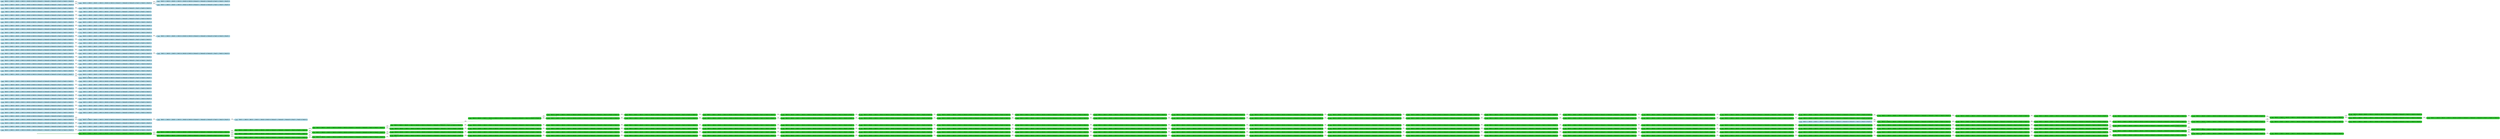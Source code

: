 digraph g {

	rankdir="LR"

	__invisible__[shape="point", color="forestgreen"]
	c0q0[label=<<b>c<sub>0</sub>q<sub>0</sub> = Dir(1)=-1, Dir(2)=-1, Dir(3)=-1, Mvt(1)=0, Mvt(2)=1, Mvt(3)=0, Portes(1)=1, Portes(2)=1, Portes(3)=1, Pos(1)=0, Pos(2)=1, Pos(3)=1</b>>, shape="box", style="rounded, filled", fillcolor="limegreen", color="forestgreen", penwidth=3] // Initial
	c1q4[label=<<b>c<sub>1</sub>q<sub>4</sub> = Dir(1)=-1, Dir(2)=-1, Dir(3)=-1, Mvt(1)=0, Mvt(2)=1, Mvt(3)=0, Portes(1)=0, Portes(2)=1, Portes(3)=1, Pos(1)=0, Pos(2)=1, Pos(3)=1</b>>, shape="box", style="rounded, filled", fillcolor="limegreen", color="forestgreen"]
	c3q2[label=<<b>c<sub>3</sub>q<sub>2</sub> = Dir(1)=-1, Dir(2)=-1, Dir(3)=-1, Mvt(1)=0, Mvt(2)=1, Mvt(3)=0, Portes(1)=2, Portes(2)=1, Portes(3)=1, Pos(1)=0, Pos(2)=1, Pos(3)=1</b>>, shape="box", style="rounded, filled", fillcolor="limegreen", color="forestgreen"]
	c6q0[label=<<b>c<sub>6</sub>q<sub>0</sub> = Dir(1)=1, Dir(2)=-1, Dir(3)=-1, Mvt(1)=0, Mvt(2)=1, Mvt(3)=0, Portes(1)=1, Portes(2)=1, Portes(3)=1, Pos(1)=0, Pos(2)=1, Pos(3)=1</b>>, shape="box", style="rounded, filled", fillcolor="limegreen", color="forestgreen"]
	c9q0[label=<<b>c<sub>9</sub>q<sub>0</sub> = Dir(1)=1, Dir(2)=-1, Dir(3)=-1, Mvt(1)=0, Mvt(2)=0, Mvt(3)=0, Portes(1)=1, Portes(2)=1, Portes(3)=1, Pos(1)=0, Pos(2)=0, Pos(3)=1</b>>, shape="box", style="rounded, filled", fillcolor="limegreen", color="forestgreen"]
	c10q0[label=<<b>c<sub>10</sub>q<sub>0</sub> = Dir(1)=1, Dir(2)=-1, Dir(3)=-1, Mvt(1)=0, Mvt(2)=0, Mvt(3)=0, Portes(1)=1, Portes(2)=0, Portes(3)=1, Pos(1)=0, Pos(2)=0, Pos(3)=1</b>>, shape="box", style="rounded, filled", fillcolor="limegreen", color="forestgreen"]
	c12q0[label=<<b>c<sub>12</sub>q<sub>0</sub> = Dir(1)=1, Dir(2)=-1, Dir(3)=-1, Mvt(1)=0, Mvt(2)=0, Mvt(3)=0, Portes(1)=1, Portes(2)=2, Portes(3)=1, Pos(1)=0, Pos(2)=0, Pos(3)=1</b>>, shape="box", style="rounded, filled", fillcolor="limegreen", color="forestgreen"]
	c98q4[label=<<b>c<sub>98</sub>q<sub>4</sub> = Dir(1)=1, Dir(2)=-1, Dir(3)=-1, Mvt(1)=0, Mvt(2)=0, Mvt(3)=0, Portes(1)=0, Portes(2)=2, Portes(3)=1, Pos(1)=0, Pos(2)=0, Pos(3)=1</b>>, shape="box", style="rounded, filled", fillcolor="limegreen", color="forestgreen"]
	c99q2[label=<<b>c<sub>99</sub>q<sub>2</sub> = Dir(1)=1, Dir(2)=-1, Dir(3)=-1, Mvt(1)=0, Mvt(2)=0, Mvt(3)=0, Portes(1)=2, Portes(2)=2, Portes(3)=1, Pos(1)=0, Pos(2)=0, Pos(3)=1</b>>, shape="box", style="rounded, filled", fillcolor="limegreen", color="forestgreen"]
	c100q1[label=<<b>c<sub>100</sub>q<sub>1</sub> = Dir(1)=1, Dir(2)=-1, Dir(3)=-1, Mvt(1)=1, Mvt(2)=0, Mvt(3)=0, Portes(1)=1, Portes(2)=2, Portes(3)=1, Pos(1)=0, Pos(2)=0, Pos(3)=1</b>>, shape="box", style="rounded, filled", fillcolor="limegreen", color="forestgreen"]
	c101q0[label=<<b>c<sub>101</sub>q<sub>0</sub> = Dir(1)=1, Dir(2)=-1, Dir(3)=-1, Mvt(1)=0, Mvt(2)=0, Mvt(3)=0, Portes(1)=1, Portes(2)=2, Portes(3)=1, Pos(1)=1, Pos(2)=0, Pos(3)=1</b>>, shape="box", style="rounded, filled", fillcolor="limegreen", color="forestgreen"]
	c102q4[label=<<b>c<sub>102</sub>q<sub>4</sub> = Dir(1)=1, Dir(2)=-1, Dir(3)=-1, Mvt(1)=0, Mvt(2)=0, Mvt(3)=0, Portes(1)=0, Portes(2)=2, Portes(3)=1, Pos(1)=1, Pos(2)=0, Pos(3)=1</b>>, shape="box", style="rounded, filled", fillcolor="limegreen", color="forestgreen"]
	c103q2[label=<<b>c<sub>103</sub>q<sub>2</sub> = Dir(1)=1, Dir(2)=-1, Dir(3)=-1, Mvt(1)=0, Mvt(2)=0, Mvt(3)=0, Portes(1)=2, Portes(2)=2, Portes(3)=1, Pos(1)=1, Pos(2)=0, Pos(3)=1</b>>, shape="box", style="rounded, filled", fillcolor="limegreen", color="forestgreen"]
	c104q1[label=<<b>c<sub>104</sub>q<sub>1</sub> = Dir(1)=1, Dir(2)=-1, Dir(3)=-1, Mvt(1)=1, Mvt(2)=0, Mvt(3)=0, Portes(1)=1, Portes(2)=2, Portes(3)=1, Pos(1)=1, Pos(2)=0, Pos(3)=1</b>>, shape="box", style="rounded, filled", fillcolor="limegreen", color="forestgreen"]
	c105q0[label=<<b>c<sub>105</sub>q<sub>0</sub> = Dir(1)=1, Dir(2)=-1, Dir(3)=-1, Mvt(1)=0, Mvt(2)=0, Mvt(3)=0, Portes(1)=1, Portes(2)=2, Portes(3)=1, Pos(1)=2, Pos(2)=0, Pos(3)=1</b>>, shape="box", style="rounded, filled", fillcolor="limegreen", color="forestgreen"]
	c106q4[label=<<b>c<sub>106</sub>q<sub>4</sub> = Dir(1)=1, Dir(2)=-1, Dir(3)=-1, Mvt(1)=0, Mvt(2)=0, Mvt(3)=0, Portes(1)=0, Portes(2)=2, Portes(3)=1, Pos(1)=2, Pos(2)=0, Pos(3)=1</b>>, shape="box", style="rounded, filled", fillcolor="limegreen", color="forestgreen"]
	c107q2[label=<<b>c<sub>107</sub>q<sub>2</sub> = Dir(1)=1, Dir(2)=-1, Dir(3)=-1, Mvt(1)=0, Mvt(2)=0, Mvt(3)=0, Portes(1)=2, Portes(2)=2, Portes(3)=1, Pos(1)=2, Pos(2)=0, Pos(3)=1</b>>, shape="box", style="rounded, filled", fillcolor="limegreen", color="forestgreen"]
	c108q1[label=<<b>c<sub>108</sub>q<sub>1</sub> = Dir(1)=1, Dir(2)=-1, Dir(3)=-1, Mvt(1)=1, Mvt(2)=0, Mvt(3)=0, Portes(1)=1, Portes(2)=2, Portes(3)=1, Pos(1)=2, Pos(2)=0, Pos(3)=1</b>>, shape="box", style="rounded, filled", fillcolor="limegreen", color="forestgreen"]
	c109q0[label=<<b>c<sub>109</sub>q<sub>0</sub> = Dir(1)=1, Dir(2)=-1, Dir(3)=-1, Mvt(1)=0, Mvt(2)=0, Mvt(3)=0, Portes(1)=1, Portes(2)=2, Portes(3)=1, Pos(1)=3, Pos(2)=0, Pos(3)=1</b>>, shape="box", style="rounded, filled", fillcolor="limegreen", color="forestgreen"]
	c110q4[label=<<b>c<sub>110</sub>q<sub>4</sub> = Dir(1)=1, Dir(2)=-1, Dir(3)=-1, Mvt(1)=0, Mvt(2)=0, Mvt(3)=0, Portes(1)=0, Portes(2)=2, Portes(3)=1, Pos(1)=3, Pos(2)=0, Pos(3)=1</b>>, shape="box", style="rounded, filled", fillcolor="limegreen", color="forestgreen"]
	c111q2[label=<<b>c<sub>111</sub>q<sub>2</sub> = Dir(1)=1, Dir(2)=-1, Dir(3)=-1, Mvt(1)=0, Mvt(2)=0, Mvt(3)=0, Portes(1)=2, Portes(2)=2, Portes(3)=1, Pos(1)=3, Pos(2)=0, Pos(3)=1</b>>, shape="box", style="rounded, filled", fillcolor="limegreen", color="forestgreen"]
	c112q0[label=<<b>c<sub>112</sub>q<sub>0</sub> = Dir(1)=-1, Dir(2)=-1, Dir(3)=-1, Mvt(1)=0, Mvt(2)=0, Mvt(3)=0, Portes(1)=1, Portes(2)=2, Portes(3)=1, Pos(1)=3, Pos(2)=0, Pos(3)=1</b>>, shape="box", style="rounded, filled", fillcolor="limegreen", color="forestgreen"]
	c113q4[label=<<b>c<sub>113</sub>q<sub>4</sub> = Dir(1)=-1, Dir(2)=-1, Dir(3)=-1, Mvt(1)=0, Mvt(2)=0, Mvt(3)=0, Portes(1)=0, Portes(2)=2, Portes(3)=1, Pos(1)=3, Pos(2)=0, Pos(3)=1</b>>, shape="box", style="rounded, filled", fillcolor="limegreen", color="forestgreen"]
	c114q2[label=<<b>c<sub>114</sub>q<sub>2</sub> = Dir(1)=-1, Dir(2)=-1, Dir(3)=-1, Mvt(1)=0, Mvt(2)=0, Mvt(3)=0, Portes(1)=2, Portes(2)=2, Portes(3)=1, Pos(1)=3, Pos(2)=0, Pos(3)=1</b>>, shape="box", style="rounded, filled", fillcolor="limegreen", color="forestgreen"]
	c115q1[label=<<b>c<sub>115</sub>q<sub>1</sub> = Dir(1)=-1, Dir(2)=-1, Dir(3)=-1, Mvt(1)=1, Mvt(2)=0, Mvt(3)=0, Portes(1)=1, Portes(2)=2, Portes(3)=1, Pos(1)=3, Pos(2)=0, Pos(3)=1</b>>, shape="box", style="rounded, filled", fillcolor="limegreen", color="forestgreen"]
	c116q0[label=<<b>c<sub>116</sub>q<sub>0</sub> = Dir(1)=-1, Dir(2)=-1, Dir(3)=-1, Mvt(1)=0, Mvt(2)=0, Mvt(3)=0, Portes(1)=1, Portes(2)=2, Portes(3)=1, Pos(1)=2, Pos(2)=0, Pos(3)=1</b>>, shape="box", style="rounded, filled", fillcolor="limegreen", color="forestgreen"]
	c117q4[label=<<b>c<sub>117</sub>q<sub>4</sub> = Dir(1)=-1, Dir(2)=-1, Dir(3)=-1, Mvt(1)=0, Mvt(2)=0, Mvt(3)=0, Portes(1)=0, Portes(2)=2, Portes(3)=1, Pos(1)=2, Pos(2)=0, Pos(3)=1</b>>, shape="box", style="rounded, filled", fillcolor="limegreen", color="forestgreen"]
	c118q2[label=<<b>c<sub>118</sub>q<sub>2</sub> = Dir(1)=-1, Dir(2)=-1, Dir(3)=-1, Mvt(1)=0, Mvt(2)=0, Mvt(3)=0, Portes(1)=2, Portes(2)=2, Portes(3)=1, Pos(1)=2, Pos(2)=0, Pos(3)=1</b>>, shape="box", style="rounded, filled", fillcolor="limegreen", color="forestgreen"]
	c119q0[label=<<b>c<sub>119</sub>q<sub>0</sub> = Dir(1)=-1, Dir(2)=-1, Dir(3)=-1, Mvt(1)=1, Mvt(2)=0, Mvt(3)=0, Portes(1)=1, Portes(2)=2, Portes(3)=1, Pos(1)=2, Pos(2)=0, Pos(3)=1</b>>, shape="box", style="rounded, filled", fillcolor="limegreen", color="forestgreen"]
	c231q0[label=<<b>c<sub>231</sub>q<sub>0</sub> = Dir(1)=-1, Dir(2)=1, Dir(3)=-1, Mvt(1)=1, Mvt(2)=0, Mvt(3)=0, Portes(1)=1, Portes(2)=1, Portes(3)=1, Pos(1)=2, Pos(2)=0, Pos(3)=1</b>>, shape="box", style="rounded, filled", fillcolor="limegreen", color="forestgreen"]
	c21q0[label=<<b>c<sub>21</sub>q<sub>0</sub> = Dir(1)=-1, Dir(2)=-1, Dir(3)=-1, Mvt(1)=1, Mvt(2)=0, Mvt(3)=0, Portes(1)=1, Portes(2)=2, Portes(3)=0, Pos(1)=2, Pos(2)=0, Pos(3)=1</b>>, shape="box", style="rounded, filled", fillcolor="limegreen", color="forestgreen"]
	c22q0[label=<<b>c<sub>22</sub>q<sub>0</sub> = Dir(1)=-1, Dir(2)=1, Dir(3)=-1, Mvt(1)=1, Mvt(2)=0, Mvt(3)=0, Portes(1)=1, Portes(2)=1, Portes(3)=0, Pos(1)=2, Pos(2)=0, Pos(3)=1</b>>, shape="box", style="rounded, filled", fillcolor="limegreen", color="forestgreen"]
	c143q4[label=<<b>c<sub>143</sub>q<sub>4</sub> = Dir(1)=1, Dir(2)=-1, Dir(3)=-1, Mvt(1)=0, Mvt(2)=0, Mvt(3)=0, Portes(1)=0, Portes(2)=0, Portes(3)=1, Pos(1)=0, Pos(2)=0, Pos(3)=1</b>>, shape="box", style="rounded, filled", fillcolor="limegreen", color="forestgreen"]
	c144q2[label=<<b>c<sub>144</sub>q<sub>2</sub> = Dir(1)=1, Dir(2)=-1, Dir(3)=-1, Mvt(1)=0, Mvt(2)=0, Mvt(3)=0, Portes(1)=2, Portes(2)=0, Portes(3)=1, Pos(1)=0, Pos(2)=0, Pos(3)=1</b>>, shape="box", style="rounded, filled", fillcolor="limegreen", color="forestgreen"]
	c145q1[label=<<b>c<sub>145</sub>q<sub>1</sub> = Dir(1)=1, Dir(2)=-1, Dir(3)=-1, Mvt(1)=1, Mvt(2)=0, Mvt(3)=0, Portes(1)=1, Portes(2)=0, Portes(3)=1, Pos(1)=0, Pos(2)=0, Pos(3)=1</b>>, shape="box", style="rounded, filled", fillcolor="limegreen", color="forestgreen"]
	c146q0[label=<<b>c<sub>146</sub>q<sub>0</sub> = Dir(1)=1, Dir(2)=-1, Dir(3)=-1, Mvt(1)=0, Mvt(2)=0, Mvt(3)=0, Portes(1)=1, Portes(2)=0, Portes(3)=1, Pos(1)=1, Pos(2)=0, Pos(3)=1</b>>, shape="box", style="rounded, filled", fillcolor="limegreen", color="forestgreen"]
	c147q4[label=<<b>c<sub>147</sub>q<sub>4</sub> = Dir(1)=1, Dir(2)=-1, Dir(3)=-1, Mvt(1)=0, Mvt(2)=0, Mvt(3)=0, Portes(1)=0, Portes(2)=0, Portes(3)=1, Pos(1)=1, Pos(2)=0, Pos(3)=1</b>>, shape="box", style="rounded, filled", fillcolor="limegreen", color="forestgreen"]
	c148q2[label=<<b>c<sub>148</sub>q<sub>2</sub> = Dir(1)=1, Dir(2)=-1, Dir(3)=-1, Mvt(1)=0, Mvt(2)=0, Mvt(3)=0, Portes(1)=2, Portes(2)=0, Portes(3)=1, Pos(1)=1, Pos(2)=0, Pos(3)=1</b>>, shape="box", style="rounded, filled", fillcolor="limegreen", color="forestgreen"]
	c149q1[label=<<b>c<sub>149</sub>q<sub>1</sub> = Dir(1)=1, Dir(2)=-1, Dir(3)=-1, Mvt(1)=1, Mvt(2)=0, Mvt(3)=0, Portes(1)=1, Portes(2)=0, Portes(3)=1, Pos(1)=1, Pos(2)=0, Pos(3)=1</b>>, shape="box", style="rounded, filled", fillcolor="limegreen", color="forestgreen"]
	c150q0[label=<<b>c<sub>150</sub>q<sub>0</sub> = Dir(1)=1, Dir(2)=-1, Dir(3)=-1, Mvt(1)=0, Mvt(2)=0, Mvt(3)=0, Portes(1)=1, Portes(2)=0, Portes(3)=1, Pos(1)=2, Pos(2)=0, Pos(3)=1</b>>, shape="box", style="rounded, filled", fillcolor="limegreen", color="forestgreen"]
	c151q4[label=<<b>c<sub>151</sub>q<sub>4</sub> = Dir(1)=1, Dir(2)=-1, Dir(3)=-1, Mvt(1)=0, Mvt(2)=0, Mvt(3)=0, Portes(1)=0, Portes(2)=0, Portes(3)=1, Pos(1)=2, Pos(2)=0, Pos(3)=1</b>>, shape="box", style="rounded, filled", fillcolor="limegreen", color="forestgreen"]
	c152q2[label=<<b>c<sub>152</sub>q<sub>2</sub> = Dir(1)=1, Dir(2)=-1, Dir(3)=-1, Mvt(1)=0, Mvt(2)=0, Mvt(3)=0, Portes(1)=2, Portes(2)=0, Portes(3)=1, Pos(1)=2, Pos(2)=0, Pos(3)=1</b>>, shape="box", style="rounded, filled", fillcolor="limegreen", color="forestgreen"]
	c153q1[label=<<b>c<sub>153</sub>q<sub>1</sub> = Dir(1)=1, Dir(2)=-1, Dir(3)=-1, Mvt(1)=1, Mvt(2)=0, Mvt(3)=0, Portes(1)=1, Portes(2)=0, Portes(3)=1, Pos(1)=2, Pos(2)=0, Pos(3)=1</b>>, shape="box", style="rounded, filled", fillcolor="limegreen", color="forestgreen"]
	c154q0[label=<<b>c<sub>154</sub>q<sub>0</sub> = Dir(1)=1, Dir(2)=-1, Dir(3)=-1, Mvt(1)=0, Mvt(2)=0, Mvt(3)=0, Portes(1)=1, Portes(2)=0, Portes(3)=1, Pos(1)=3, Pos(2)=0, Pos(3)=1</b>>, shape="box", style="rounded, filled", fillcolor="limegreen", color="forestgreen"]
	c155q4[label=<<b>c<sub>155</sub>q<sub>4</sub> = Dir(1)=1, Dir(2)=-1, Dir(3)=-1, Mvt(1)=0, Mvt(2)=0, Mvt(3)=0, Portes(1)=0, Portes(2)=0, Portes(3)=1, Pos(1)=3, Pos(2)=0, Pos(3)=1</b>>, shape="box", style="rounded, filled", fillcolor="limegreen", color="forestgreen"]
	c156q2[label=<<b>c<sub>156</sub>q<sub>2</sub> = Dir(1)=1, Dir(2)=-1, Dir(3)=-1, Mvt(1)=0, Mvt(2)=0, Mvt(3)=0, Portes(1)=2, Portes(2)=0, Portes(3)=1, Pos(1)=3, Pos(2)=0, Pos(3)=1</b>>, shape="box", style="rounded, filled", fillcolor="limegreen", color="forestgreen"]
	c157q0[label=<<b>c<sub>157</sub>q<sub>0</sub> = Dir(1)=-1, Dir(2)=-1, Dir(3)=-1, Mvt(1)=0, Mvt(2)=0, Mvt(3)=0, Portes(1)=1, Portes(2)=0, Portes(3)=1, Pos(1)=3, Pos(2)=0, Pos(3)=1</b>>, shape="box", style="rounded, filled", fillcolor="limegreen", color="forestgreen"]
	c158q4[label=<<b>c<sub>158</sub>q<sub>4</sub> = Dir(1)=-1, Dir(2)=-1, Dir(3)=-1, Mvt(1)=0, Mvt(2)=0, Mvt(3)=0, Portes(1)=0, Portes(2)=0, Portes(3)=1, Pos(1)=3, Pos(2)=0, Pos(3)=1</b>>, shape="box", style="rounded, filled", fillcolor="limegreen", color="forestgreen"]
	c159q2[label=<<b>c<sub>159</sub>q<sub>2</sub> = Dir(1)=-1, Dir(2)=-1, Dir(3)=-1, Mvt(1)=0, Mvt(2)=0, Mvt(3)=0, Portes(1)=2, Portes(2)=0, Portes(3)=1, Pos(1)=3, Pos(2)=0, Pos(3)=1</b>>, shape="box", style="rounded, filled", fillcolor="limegreen", color="forestgreen"]
	c20q1[label=<<b>c<sub>20</sub>q<sub>1</sub> = Dir(1)=-1, Dir(2)=-1, Dir(3)=-1, Mvt(1)=1, Mvt(2)=0, Mvt(3)=0, Portes(1)=1, Portes(2)=0, Portes(3)=1, Pos(1)=3, Pos(2)=0, Pos(3)=1</b>>, shape="box", style="rounded, filled", fillcolor="limegreen", color="forestgreen"]
	c160q0[label=<<b>c<sub>160</sub>q<sub>0</sub> = Dir(1)=-1, Dir(2)=-1, Dir(3)=-1, Mvt(1)=0, Mvt(2)=0, Mvt(3)=0, Portes(1)=1, Portes(2)=0, Portes(3)=1, Pos(1)=2, Pos(2)=0, Pos(3)=1</b>>, shape="box", style="rounded, filled", fillcolor="limegreen", color="forestgreen"]
	c161q4[label=<<b>c<sub>161</sub>q<sub>4</sub> = Dir(1)=-1, Dir(2)=-1, Dir(3)=-1, Mvt(1)=0, Mvt(2)=0, Mvt(3)=0, Portes(1)=0, Portes(2)=0, Portes(3)=1, Pos(1)=2, Pos(2)=0, Pos(3)=1</b>>, shape="box", style="rounded, filled", fillcolor="limegreen", color="forestgreen"]
	c162q2[label=<<b>c<sub>162</sub>q<sub>2</sub> = Dir(1)=-1, Dir(2)=-1, Dir(3)=-1, Mvt(1)=0, Mvt(2)=0, Mvt(3)=0, Portes(1)=2, Portes(2)=0, Portes(3)=1, Pos(1)=2, Pos(2)=0, Pos(3)=1</b>>, shape="box", style="rounded, filled", fillcolor="limegreen", color="forestgreen"]
	c163q0[label=<<b>c<sub>163</sub>q<sub>0</sub> = Dir(1)=-1, Dir(2)=-1, Dir(3)=-1, Mvt(1)=1, Mvt(2)=0, Mvt(3)=0, Portes(1)=1, Portes(2)=0, Portes(3)=1, Pos(1)=2, Pos(2)=0, Pos(3)=1</b>>, shape="box", style="rounded, filled", fillcolor="limegreen", color="forestgreen"]
	c34q0[label=<<b>c<sub>34</sub>q<sub>0</sub> = Dir(1)=-1, Dir(2)=-1, Dir(3)=-1, Mvt(1)=1, Mvt(2)=0, Mvt(3)=0, Portes(1)=1, Portes(2)=0, Portes(3)=0, Pos(1)=2, Pos(2)=0, Pos(3)=1</b>>, shape="box", style="rounded, filled", fillcolor="limegreen", color="forestgreen"]
	c35q0[label=<<b>c<sub>35</sub>q<sub>0</sub> = Dir(1)=-1, Dir(2)=-1, Dir(3)=-1, Mvt(1)=1, Mvt(2)=0, Mvt(3)=0, Portes(1)=1, Portes(2)=0, Portes(3)=2, Pos(1)=2, Pos(2)=0, Pos(3)=1</b>>, shape="box", style="rounded, filled", fillcolor="limegreen", color="forestgreen"]
	c164q4[label=<<b>c<sub>164</sub>q<sub>4</sub> = Dir(1)=1, Dir(2)=-1, Dir(3)=-1, Mvt(1)=0, Mvt(2)=0, Mvt(3)=0, Portes(1)=0, Portes(2)=1, Portes(3)=1, Pos(1)=0, Pos(2)=0, Pos(3)=1</b>>, shape="box", style="rounded, filled", fillcolor="limegreen", color="forestgreen"]
	c165q2[label=<<b>c<sub>165</sub>q<sub>2</sub> = Dir(1)=1, Dir(2)=-1, Dir(3)=-1, Mvt(1)=0, Mvt(2)=0, Mvt(3)=0, Portes(1)=2, Portes(2)=1, Portes(3)=1, Pos(1)=0, Pos(2)=0, Pos(3)=1</b>>, shape="box", style="rounded, filled", fillcolor="limegreen", color="forestgreen"]
	c166q1[label=<<b>c<sub>166</sub>q<sub>1</sub> = Dir(1)=1, Dir(2)=-1, Dir(3)=-1, Mvt(1)=1, Mvt(2)=0, Mvt(3)=0, Portes(1)=1, Portes(2)=1, Portes(3)=1, Pos(1)=0, Pos(2)=0, Pos(3)=1</b>>, shape="box", style="rounded, filled", fillcolor="limegreen", color="forestgreen"]
	c167q0[label=<<b>c<sub>167</sub>q<sub>0</sub> = Dir(1)=1, Dir(2)=-1, Dir(3)=-1, Mvt(1)=0, Mvt(2)=0, Mvt(3)=0, Portes(1)=1, Portes(2)=1, Portes(3)=1, Pos(1)=1, Pos(2)=0, Pos(3)=1</b>>, shape="box", style="rounded, filled", fillcolor="limegreen", color="forestgreen"]
	c168q4[label=<<b>c<sub>168</sub>q<sub>4</sub> = Dir(1)=1, Dir(2)=-1, Dir(3)=-1, Mvt(1)=0, Mvt(2)=0, Mvt(3)=0, Portes(1)=0, Portes(2)=1, Portes(3)=1, Pos(1)=1, Pos(2)=0, Pos(3)=1</b>>, shape="box", style="rounded, filled", fillcolor="limegreen", color="forestgreen"]
	c169q2[label=<<b>c<sub>169</sub>q<sub>2</sub> = Dir(1)=1, Dir(2)=-1, Dir(3)=-1, Mvt(1)=0, Mvt(2)=0, Mvt(3)=0, Portes(1)=2, Portes(2)=1, Portes(3)=1, Pos(1)=1, Pos(2)=0, Pos(3)=1</b>>, shape="box", style="rounded, filled", fillcolor="limegreen", color="forestgreen"]
	c170q1[label=<<b>c<sub>170</sub>q<sub>1</sub> = Dir(1)=1, Dir(2)=-1, Dir(3)=-1, Mvt(1)=1, Mvt(2)=0, Mvt(3)=0, Portes(1)=1, Portes(2)=1, Portes(3)=1, Pos(1)=1, Pos(2)=0, Pos(3)=1</b>>, shape="box", style="rounded, filled", fillcolor="limegreen", color="forestgreen"]
	c171q0[label=<<b>c<sub>171</sub>q<sub>0</sub> = Dir(1)=1, Dir(2)=-1, Dir(3)=-1, Mvt(1)=0, Mvt(2)=0, Mvt(3)=0, Portes(1)=1, Portes(2)=1, Portes(3)=1, Pos(1)=2, Pos(2)=0, Pos(3)=1</b>>, shape="box", style="rounded, filled", fillcolor="limegreen", color="forestgreen"]
	c172q4[label=<<b>c<sub>172</sub>q<sub>4</sub> = Dir(1)=1, Dir(2)=-1, Dir(3)=-1, Mvt(1)=0, Mvt(2)=0, Mvt(3)=0, Portes(1)=0, Portes(2)=1, Portes(3)=1, Pos(1)=2, Pos(2)=0, Pos(3)=1</b>>, shape="box", style="rounded, filled", fillcolor="limegreen", color="forestgreen"]
	c173q2[label=<<b>c<sub>173</sub>q<sub>2</sub> = Dir(1)=1, Dir(2)=-1, Dir(3)=-1, Mvt(1)=0, Mvt(2)=0, Mvt(3)=0, Portes(1)=2, Portes(2)=1, Portes(3)=1, Pos(1)=2, Pos(2)=0, Pos(3)=1</b>>, shape="box", style="rounded, filled", fillcolor="limegreen", color="forestgreen"]
	c174q1[label=<<b>c<sub>174</sub>q<sub>1</sub> = Dir(1)=1, Dir(2)=-1, Dir(3)=-1, Mvt(1)=1, Mvt(2)=0, Mvt(3)=0, Portes(1)=1, Portes(2)=1, Portes(3)=1, Pos(1)=2, Pos(2)=0, Pos(3)=1</b>>, shape="box", style="rounded, filled", fillcolor="limegreen", color="forestgreen"]
	c175q0[label=<<b>c<sub>175</sub>q<sub>0</sub> = Dir(1)=1, Dir(2)=-1, Dir(3)=-1, Mvt(1)=0, Mvt(2)=0, Mvt(3)=0, Portes(1)=1, Portes(2)=1, Portes(3)=1, Pos(1)=3, Pos(2)=0, Pos(3)=1</b>>, shape="box", style="rounded, filled", fillcolor="limegreen", color="forestgreen"]
	c176q4[label=<<b>c<sub>176</sub>q<sub>4</sub> = Dir(1)=1, Dir(2)=-1, Dir(3)=-1, Mvt(1)=0, Mvt(2)=0, Mvt(3)=0, Portes(1)=0, Portes(2)=1, Portes(3)=1, Pos(1)=3, Pos(2)=0, Pos(3)=1</b>>, shape="box", style="rounded, filled", fillcolor="limegreen", color="forestgreen"]
	c177q2[label=<<b>c<sub>177</sub>q<sub>2</sub> = Dir(1)=1, Dir(2)=-1, Dir(3)=-1, Mvt(1)=0, Mvt(2)=0, Mvt(3)=0, Portes(1)=2, Portes(2)=1, Portes(3)=1, Pos(1)=3, Pos(2)=0, Pos(3)=1</b>>, shape="box", style="rounded, filled", fillcolor="limegreen", color="forestgreen"]
	c178q0[label=<<b>c<sub>178</sub>q<sub>0</sub> = Dir(1)=-1, Dir(2)=-1, Dir(3)=-1, Mvt(1)=0, Mvt(2)=0, Mvt(3)=0, Portes(1)=1, Portes(2)=1, Portes(3)=1, Pos(1)=3, Pos(2)=0, Pos(3)=1</b>>, shape="box", style="rounded, filled", fillcolor="limegreen", color="forestgreen"]
	c179q4[label=<<b>c<sub>179</sub>q<sub>4</sub> = Dir(1)=-1, Dir(2)=-1, Dir(3)=-1, Mvt(1)=0, Mvt(2)=0, Mvt(3)=0, Portes(1)=0, Portes(2)=1, Portes(3)=1, Pos(1)=3, Pos(2)=0, Pos(3)=1</b>>, shape="box", style="rounded, filled", fillcolor="limegreen", color="forestgreen"]
	c180q2[label=<<b>c<sub>180</sub>q<sub>2</sub> = Dir(1)=-1, Dir(2)=-1, Dir(3)=-1, Mvt(1)=0, Mvt(2)=0, Mvt(3)=0, Portes(1)=2, Portes(2)=1, Portes(3)=1, Pos(1)=3, Pos(2)=0, Pos(3)=1</b>>, shape="box", style="rounded, filled", fillcolor="limegreen", color="forestgreen"]
	c181q1[label=<<b>c<sub>181</sub>q<sub>1</sub> = Dir(1)=-1, Dir(2)=-1, Dir(3)=-1, Mvt(1)=1, Mvt(2)=0, Mvt(3)=0, Portes(1)=1, Portes(2)=1, Portes(3)=1, Pos(1)=3, Pos(2)=0, Pos(3)=1</b>>, shape="box", style="rounded, filled", fillcolor="limegreen", color="forestgreen"]
	c182q0[label=<<b>c<sub>182</sub>q<sub>0</sub> = Dir(1)=-1, Dir(2)=-1, Dir(3)=-1, Mvt(1)=0, Mvt(2)=0, Mvt(3)=0, Portes(1)=1, Portes(2)=1, Portes(3)=1, Pos(1)=2, Pos(2)=0, Pos(3)=1</b>>, shape="box", style="rounded, filled", fillcolor="limegreen", color="forestgreen"]
	c183q4[label=<<b>c<sub>183</sub>q<sub>4</sub> = Dir(1)=-1, Dir(2)=-1, Dir(3)=-1, Mvt(1)=0, Mvt(2)=0, Mvt(3)=0, Portes(1)=0, Portes(2)=1, Portes(3)=1, Pos(1)=2, Pos(2)=0, Pos(3)=1</b>>, shape="box", style="rounded, filled", fillcolor="limegreen", color="forestgreen"]
	c184q2[label=<<b>c<sub>184</sub>q<sub>2</sub> = Dir(1)=-1, Dir(2)=-1, Dir(3)=-1, Mvt(1)=0, Mvt(2)=0, Mvt(3)=0, Portes(1)=2, Portes(2)=1, Portes(3)=1, Pos(1)=2, Pos(2)=0, Pos(3)=1</b>>, shape="box", style="rounded, filled", fillcolor="limegreen", color="forestgreen"]
	c185q0[label=<<b>c<sub>185</sub>q<sub>0</sub> = Dir(1)=-1, Dir(2)=-1, Dir(3)=-1, Mvt(1)=1, Mvt(2)=0, Mvt(3)=0, Portes(1)=1, Portes(2)=1, Portes(3)=1, Pos(1)=2, Pos(2)=0, Pos(3)=1</b>>, shape="box", style="rounded, filled", fillcolor="limegreen", color="forestgreen"]
	c233q0[label=<<b>c<sub>233</sub>q<sub>0</sub> = Dir(1)=-1, Dir(2)=-1, Dir(3)=-1, Mvt(1)=1, Mvt(2)=0, Mvt(3)=0, Portes(1)=1, Portes(2)=1, Portes(3)=0, Pos(1)=2, Pos(2)=0, Pos(3)=1</b>>, shape="box", style="rounded, filled", fillcolor="limegreen", color="forestgreen"]
	c209q4[label=<<b>c<sub>209</sub>q<sub>4</sub> = Dir(1)=1, Dir(2)=-1, Dir(3)=-1, Mvt(1)=0, Mvt(2)=1, Mvt(3)=0, Portes(1)=0, Portes(2)=1, Portes(3)=1, Pos(1)=0, Pos(2)=1, Pos(3)=1</b>>, shape="box", style="rounded, filled", fillcolor="limegreen", color="forestgreen"]
	c210q2[label=<<b>c<sub>210</sub>q<sub>2</sub> = Dir(1)=1, Dir(2)=-1, Dir(3)=-1, Mvt(1)=0, Mvt(2)=1, Mvt(3)=0, Portes(1)=2, Portes(2)=1, Portes(3)=1, Pos(1)=0, Pos(2)=1, Pos(3)=1</b>>, shape="box", style="rounded, filled", fillcolor="limegreen", color="forestgreen"]
	c211q1[label=<<b>c<sub>211</sub>q<sub>1</sub> = Dir(1)=1, Dir(2)=-1, Dir(3)=-1, Mvt(1)=1, Mvt(2)=1, Mvt(3)=0, Portes(1)=1, Portes(2)=1, Portes(3)=1, Pos(1)=0, Pos(2)=1, Pos(3)=1</b>>, shape="box", style="rounded, filled", fillcolor="limegreen", color="forestgreen"]
	c212q0[label=<<b>c<sub>212</sub>q<sub>0</sub> = Dir(1)=1, Dir(2)=-1, Dir(3)=-1, Mvt(1)=0, Mvt(2)=1, Mvt(3)=0, Portes(1)=1, Portes(2)=1, Portes(3)=1, Pos(1)=1, Pos(2)=1, Pos(3)=1</b>>, shape="box", style="rounded, filled", fillcolor="limegreen", color="forestgreen"]
	c213q4[label=<<b>c<sub>213</sub>q<sub>4</sub> = Dir(1)=1, Dir(2)=-1, Dir(3)=-1, Mvt(1)=0, Mvt(2)=1, Mvt(3)=0, Portes(1)=0, Portes(2)=1, Portes(3)=1, Pos(1)=1, Pos(2)=1, Pos(3)=1</b>>, shape="box", style="rounded, filled", fillcolor="limegreen", color="forestgreen"]
	c214q2[label=<<b>c<sub>214</sub>q<sub>2</sub> = Dir(1)=1, Dir(2)=-1, Dir(3)=-1, Mvt(1)=0, Mvt(2)=1, Mvt(3)=0, Portes(1)=2, Portes(2)=1, Portes(3)=1, Pos(1)=1, Pos(2)=1, Pos(3)=1</b>>, shape="box", style="rounded, filled", fillcolor="limegreen", color="forestgreen"]
	c215q1[label=<<b>c<sub>215</sub>q<sub>1</sub> = Dir(1)=1, Dir(2)=-1, Dir(3)=-1, Mvt(1)=1, Mvt(2)=1, Mvt(3)=0, Portes(1)=1, Portes(2)=1, Portes(3)=1, Pos(1)=1, Pos(2)=1, Pos(3)=1</b>>, shape="box", style="rounded, filled", fillcolor="limegreen", color="forestgreen"]
	c216q0[label=<<b>c<sub>216</sub>q<sub>0</sub> = Dir(1)=1, Dir(2)=-1, Dir(3)=-1, Mvt(1)=0, Mvt(2)=1, Mvt(3)=0, Portes(1)=1, Portes(2)=1, Portes(3)=1, Pos(1)=2, Pos(2)=1, Pos(3)=1</b>>, shape="box", style="rounded, filled", fillcolor="limegreen", color="forestgreen"]
	c217q4[label=<<b>c<sub>217</sub>q<sub>4</sub> = Dir(1)=1, Dir(2)=-1, Dir(3)=-1, Mvt(1)=0, Mvt(2)=1, Mvt(3)=0, Portes(1)=0, Portes(2)=1, Portes(3)=1, Pos(1)=2, Pos(2)=1, Pos(3)=1</b>>, shape="box", style="rounded, filled", fillcolor="limegreen", color="forestgreen"]
	c218q2[label=<<b>c<sub>218</sub>q<sub>2</sub> = Dir(1)=1, Dir(2)=-1, Dir(3)=-1, Mvt(1)=0, Mvt(2)=1, Mvt(3)=0, Portes(1)=2, Portes(2)=1, Portes(3)=1, Pos(1)=2, Pos(2)=1, Pos(3)=1</b>>, shape="box", style="rounded, filled", fillcolor="limegreen", color="forestgreen"]
	c219q1[label=<<b>c<sub>219</sub>q<sub>1</sub> = Dir(1)=1, Dir(2)=-1, Dir(3)=-1, Mvt(1)=1, Mvt(2)=1, Mvt(3)=0, Portes(1)=1, Portes(2)=1, Portes(3)=1, Pos(1)=2, Pos(2)=1, Pos(3)=1</b>>, shape="box", style="rounded, filled", fillcolor="limegreen", color="forestgreen"]
	c220q0[label=<<b>c<sub>220</sub>q<sub>0</sub> = Dir(1)=1, Dir(2)=-1, Dir(3)=-1, Mvt(1)=0, Mvt(2)=1, Mvt(3)=0, Portes(1)=1, Portes(2)=1, Portes(3)=1, Pos(1)=3, Pos(2)=1, Pos(3)=1</b>>, shape="box", style="rounded, filled", fillcolor="limegreen", color="forestgreen"]
	c221q4[label=<<b>c<sub>221</sub>q<sub>4</sub> = Dir(1)=1, Dir(2)=-1, Dir(3)=-1, Mvt(1)=0, Mvt(2)=1, Mvt(3)=0, Portes(1)=0, Portes(2)=1, Portes(3)=1, Pos(1)=3, Pos(2)=1, Pos(3)=1</b>>, shape="box", style="rounded, filled", fillcolor="limegreen", color="forestgreen"]
	c222q2[label=<<b>c<sub>222</sub>q<sub>2</sub> = Dir(1)=1, Dir(2)=-1, Dir(3)=-1, Mvt(1)=0, Mvt(2)=1, Mvt(3)=0, Portes(1)=2, Portes(2)=1, Portes(3)=1, Pos(1)=3, Pos(2)=1, Pos(3)=1</b>>, shape="box", style="rounded, filled", fillcolor="limegreen", color="forestgreen"]
	c223q0[label=<<b>c<sub>223</sub>q<sub>0</sub> = Dir(1)=-1, Dir(2)=-1, Dir(3)=-1, Mvt(1)=0, Mvt(2)=1, Mvt(3)=0, Portes(1)=1, Portes(2)=1, Portes(3)=1, Pos(1)=3, Pos(2)=1, Pos(3)=1</b>>, shape="box", style="rounded, filled", fillcolor="limegreen", color="forestgreen"]
	c224q4[label=<<b>c<sub>224</sub>q<sub>4</sub> = Dir(1)=-1, Dir(2)=-1, Dir(3)=-1, Mvt(1)=0, Mvt(2)=1, Mvt(3)=0, Portes(1)=0, Portes(2)=1, Portes(3)=1, Pos(1)=3, Pos(2)=1, Pos(3)=1</b>>, shape="box", style="rounded, filled", fillcolor="limegreen", color="forestgreen"]
	c225q2[label=<<b>c<sub>225</sub>q<sub>2</sub> = Dir(1)=-1, Dir(2)=-1, Dir(3)=-1, Mvt(1)=0, Mvt(2)=1, Mvt(3)=0, Portes(1)=2, Portes(2)=1, Portes(3)=1, Pos(1)=3, Pos(2)=1, Pos(3)=1</b>>, shape="box", style="rounded, filled", fillcolor="limegreen", color="forestgreen"]
	c226q1[label=<<b>c<sub>226</sub>q<sub>1</sub> = Dir(1)=-1, Dir(2)=-1, Dir(3)=-1, Mvt(1)=1, Mvt(2)=1, Mvt(3)=0, Portes(1)=1, Portes(2)=1, Portes(3)=1, Pos(1)=3, Pos(2)=1, Pos(3)=1</b>>, shape="box", style="rounded, filled", fillcolor="limegreen", color="forestgreen"]
	c227q0[label=<<b>c<sub>227</sub>q<sub>0</sub> = Dir(1)=-1, Dir(2)=-1, Dir(3)=-1, Mvt(1)=0, Mvt(2)=1, Mvt(3)=0, Portes(1)=1, Portes(2)=1, Portes(3)=1, Pos(1)=2, Pos(2)=1, Pos(3)=1</b>>, shape="box", style="rounded, filled", fillcolor="limegreen", color="forestgreen"]
	c228q4[label=<<b>c<sub>228</sub>q<sub>4</sub> = Dir(1)=-1, Dir(2)=-1, Dir(3)=-1, Mvt(1)=0, Mvt(2)=1, Mvt(3)=0, Portes(1)=0, Portes(2)=1, Portes(3)=1, Pos(1)=2, Pos(2)=1, Pos(3)=1</b>>, shape="box", style="rounded, filled", fillcolor="limegreen", color="forestgreen"]
	c229q2[label=<<b>c<sub>229</sub>q<sub>2</sub> = Dir(1)=-1, Dir(2)=-1, Dir(3)=-1, Mvt(1)=0, Mvt(2)=1, Mvt(3)=0, Portes(1)=2, Portes(2)=1, Portes(3)=1, Pos(1)=2, Pos(2)=1, Pos(3)=1</b>>, shape="box", style="rounded, filled", fillcolor="limegreen", color="forestgreen"]
	c230q0[label=<<b>c<sub>230</sub>q<sub>0</sub> = Dir(1)=-1, Dir(2)=-1, Dir(3)=-1, Mvt(1)=1, Mvt(2)=1, Mvt(3)=0, Portes(1)=1, Portes(2)=1, Portes(3)=1, Pos(1)=2, Pos(2)=1, Pos(3)=1</b>>, shape="box", style="rounded, filled", fillcolor="limegreen", color="forestgreen"]
	c208q0[label=<<b>c<sub>208</sub>q<sub>0</sub> = Dir(1)=-1, Dir(2)=-1, Dir(3)=-1, Mvt(1)=1, Mvt(2)=1, Mvt(3)=0, Portes(1)=1, Portes(2)=1, Portes(3)=0, Pos(1)=2, Pos(2)=1, Pos(3)=1</b>>, shape="box", style="rounded, filled", fillcolor="limegreen", color="forestgreen"]
	c142q0[label=<<b>c<sub>142</sub>q<sub>0</sub> = Dir(1)=-1, Dir(2)=-1, Dir(3)=-1, Mvt(1)=1, Mvt(2)=1, Mvt(3)=0, Portes(1)=1, Portes(2)=1, Portes(3)=2, Pos(1)=2, Pos(2)=1, Pos(3)=1</b>>, shape="box", style="rounded, filled", fillcolor="limegreen", color="forestgreen"]
	c232q0[label=<<b>c<sub>232</sub>q<sub>0</sub> = Dir(1)=-1, Dir(2)=-1, Dir(3)=-1, Mvt(1)=1, Mvt(2)=0, Mvt(3)=0, Portes(1)=1, Portes(2)=1, Portes(3)=2, Pos(1)=2, Pos(2)=0, Pos(3)=1</b>>, shape="box", style="rounded, filled", fillcolor="limegreen", color="forestgreen"]
	c7q2[label=<<b>c<sub>7</sub>q<sub>2</sub> = Dir(1)=-1, Dir(2)=-1, Dir(3)=-1, Mvt(1)=0, Mvt(2)=1, Mvt(3)=0, Portes(1)=2, Portes(2)=1, Portes(3)=0, Pos(1)=0, Pos(2)=1, Pos(3)=1</b>>, shape="box", style="rounded, filled", fillcolor="limegreen", color="forestgreen"]
	c11q2[label=<<b>c<sub>11</sub>q<sub>2</sub> = Dir(1)=-1, Dir(2)=-1, Dir(3)=-1, Mvt(1)=0, Mvt(2)=1, Mvt(3)=0, Portes(1)=2, Portes(2)=1, Portes(3)=2, Pos(1)=0, Pos(2)=1, Pos(3)=1</b>>, shape="box", style="rounded, filled", fillcolor="limegreen", color="forestgreen"]
	c120q0[label=<<b>c<sub>120</sub>q<sub>0</sub> = Dir(1)=1, Dir(2)=-1, Dir(3)=-1, Mvt(1)=0, Mvt(2)=1, Mvt(3)=0, Portes(1)=1, Portes(2)=1, Portes(3)=2, Pos(1)=0, Pos(2)=1, Pos(3)=1</b>>, shape="box", style="rounded, filled", fillcolor="limegreen", color="forestgreen"]
	c121q4[label=<<b>c<sub>121</sub>q<sub>4</sub> = Dir(1)=1, Dir(2)=-1, Dir(3)=-1, Mvt(1)=0, Mvt(2)=1, Mvt(3)=0, Portes(1)=0, Portes(2)=1, Portes(3)=2, Pos(1)=0, Pos(2)=1, Pos(3)=1</b>>, shape="box", style="rounded, filled", fillcolor="limegreen", color="forestgreen"]
	c122q2[label=<<b>c<sub>122</sub>q<sub>2</sub> = Dir(1)=1, Dir(2)=-1, Dir(3)=-1, Mvt(1)=0, Mvt(2)=1, Mvt(3)=0, Portes(1)=2, Portes(2)=1, Portes(3)=2, Pos(1)=0, Pos(2)=1, Pos(3)=1</b>>, shape="box", style="rounded, filled", fillcolor="limegreen", color="forestgreen"]
	c123q1[label=<<b>c<sub>123</sub>q<sub>1</sub> = Dir(1)=1, Dir(2)=-1, Dir(3)=-1, Mvt(1)=1, Mvt(2)=1, Mvt(3)=0, Portes(1)=1, Portes(2)=1, Portes(3)=2, Pos(1)=0, Pos(2)=1, Pos(3)=1</b>>, shape="box", style="rounded, filled", fillcolor="limegreen", color="forestgreen"]
	c124q0[label=<<b>c<sub>124</sub>q<sub>0</sub> = Dir(1)=1, Dir(2)=-1, Dir(3)=-1, Mvt(1)=0, Mvt(2)=1, Mvt(3)=0, Portes(1)=1, Portes(2)=1, Portes(3)=2, Pos(1)=1, Pos(2)=1, Pos(3)=1</b>>, shape="box", style="rounded, filled", fillcolor="limegreen", color="forestgreen"]
	c125q4[label=<<b>c<sub>125</sub>q<sub>4</sub> = Dir(1)=1, Dir(2)=-1, Dir(3)=-1, Mvt(1)=0, Mvt(2)=1, Mvt(3)=0, Portes(1)=0, Portes(2)=1, Portes(3)=2, Pos(1)=1, Pos(2)=1, Pos(3)=1</b>>, shape="box", style="rounded, filled", fillcolor="limegreen", color="forestgreen"]
	c126q2[label=<<b>c<sub>126</sub>q<sub>2</sub> = Dir(1)=1, Dir(2)=-1, Dir(3)=-1, Mvt(1)=0, Mvt(2)=1, Mvt(3)=0, Portes(1)=2, Portes(2)=1, Portes(3)=2, Pos(1)=1, Pos(2)=1, Pos(3)=1</b>>, shape="box", style="rounded, filled", fillcolor="limegreen", color="forestgreen"]
	c127q1[label=<<b>c<sub>127</sub>q<sub>1</sub> = Dir(1)=1, Dir(2)=-1, Dir(3)=-1, Mvt(1)=1, Mvt(2)=1, Mvt(3)=0, Portes(1)=1, Portes(2)=1, Portes(3)=2, Pos(1)=1, Pos(2)=1, Pos(3)=1</b>>, shape="box", style="rounded, filled", fillcolor="limegreen", color="forestgreen"]
	c128q0[label=<<b>c<sub>128</sub>q<sub>0</sub> = Dir(1)=1, Dir(2)=-1, Dir(3)=-1, Mvt(1)=0, Mvt(2)=1, Mvt(3)=0, Portes(1)=1, Portes(2)=1, Portes(3)=2, Pos(1)=2, Pos(2)=1, Pos(3)=1</b>>, shape="box", style="rounded, filled", fillcolor="limegreen", color="forestgreen"]
	c129q4[label=<<b>c<sub>129</sub>q<sub>4</sub> = Dir(1)=1, Dir(2)=-1, Dir(3)=-1, Mvt(1)=0, Mvt(2)=1, Mvt(3)=0, Portes(1)=0, Portes(2)=1, Portes(3)=2, Pos(1)=2, Pos(2)=1, Pos(3)=1</b>>, shape="box", style="rounded, filled", fillcolor="limegreen", color="forestgreen"]
	c130q2[label=<<b>c<sub>130</sub>q<sub>2</sub> = Dir(1)=1, Dir(2)=-1, Dir(3)=-1, Mvt(1)=0, Mvt(2)=1, Mvt(3)=0, Portes(1)=2, Portes(2)=1, Portes(3)=2, Pos(1)=2, Pos(2)=1, Pos(3)=1</b>>, shape="box", style="rounded, filled", fillcolor="limegreen", color="forestgreen"]
	c131q1[label=<<b>c<sub>131</sub>q<sub>1</sub> = Dir(1)=1, Dir(2)=-1, Dir(3)=-1, Mvt(1)=1, Mvt(2)=1, Mvt(3)=0, Portes(1)=1, Portes(2)=1, Portes(3)=2, Pos(1)=2, Pos(2)=1, Pos(3)=1</b>>, shape="box", style="rounded, filled", fillcolor="limegreen", color="forestgreen"]
	c132q0[label=<<b>c<sub>132</sub>q<sub>0</sub> = Dir(1)=1, Dir(2)=-1, Dir(3)=-1, Mvt(1)=0, Mvt(2)=1, Mvt(3)=0, Portes(1)=1, Portes(2)=1, Portes(3)=2, Pos(1)=3, Pos(2)=1, Pos(3)=1</b>>, shape="box", style="rounded, filled", fillcolor="limegreen", color="forestgreen"]
	c133q4[label=<<b>c<sub>133</sub>q<sub>4</sub> = Dir(1)=1, Dir(2)=-1, Dir(3)=-1, Mvt(1)=0, Mvt(2)=1, Mvt(3)=0, Portes(1)=0, Portes(2)=1, Portes(3)=2, Pos(1)=3, Pos(2)=1, Pos(3)=1</b>>, shape="box", style="rounded, filled", fillcolor="limegreen", color="forestgreen"]
	c134q2[label=<<b>c<sub>134</sub>q<sub>2</sub> = Dir(1)=1, Dir(2)=-1, Dir(3)=-1, Mvt(1)=0, Mvt(2)=1, Mvt(3)=0, Portes(1)=2, Portes(2)=1, Portes(3)=2, Pos(1)=3, Pos(2)=1, Pos(3)=1</b>>, shape="box", style="rounded, filled", fillcolor="limegreen", color="forestgreen"]
	c135q0[label=<<b>c<sub>135</sub>q<sub>0</sub> = Dir(1)=-1, Dir(2)=-1, Dir(3)=-1, Mvt(1)=0, Mvt(2)=1, Mvt(3)=0, Portes(1)=1, Portes(2)=1, Portes(3)=2, Pos(1)=3, Pos(2)=1, Pos(3)=1</b>>, shape="box", style="rounded, filled", fillcolor="limegreen", color="forestgreen"]
	c136q4[label=<<b>c<sub>136</sub>q<sub>4</sub> = Dir(1)=-1, Dir(2)=-1, Dir(3)=-1, Mvt(1)=0, Mvt(2)=1, Mvt(3)=0, Portes(1)=0, Portes(2)=1, Portes(3)=2, Pos(1)=3, Pos(2)=1, Pos(3)=1</b>>, shape="box", style="rounded, filled", fillcolor="limegreen", color="forestgreen"]
	c137q2[label=<<b>c<sub>137</sub>q<sub>2</sub> = Dir(1)=-1, Dir(2)=-1, Dir(3)=-1, Mvt(1)=0, Mvt(2)=1, Mvt(3)=0, Portes(1)=2, Portes(2)=1, Portes(3)=2, Pos(1)=3, Pos(2)=1, Pos(3)=1</b>>, shape="box", style="rounded, filled", fillcolor="limegreen", color="forestgreen"]
	c138q1[label=<<b>c<sub>138</sub>q<sub>1</sub> = Dir(1)=-1, Dir(2)=-1, Dir(3)=-1, Mvt(1)=1, Mvt(2)=1, Mvt(3)=0, Portes(1)=1, Portes(2)=1, Portes(3)=2, Pos(1)=3, Pos(2)=1, Pos(3)=1</b>>, shape="box", style="rounded, filled", fillcolor="limegreen", color="forestgreen"]
	c139q0[label=<<b>c<sub>139</sub>q<sub>0</sub> = Dir(1)=-1, Dir(2)=-1, Dir(3)=-1, Mvt(1)=0, Mvt(2)=1, Mvt(3)=0, Portes(1)=1, Portes(2)=1, Portes(3)=2, Pos(1)=2, Pos(2)=1, Pos(3)=1</b>>, shape="box", style="rounded, filled", fillcolor="limegreen", color="forestgreen"]
	c140q4[label=<<b>c<sub>140</sub>q<sub>4</sub> = Dir(1)=-1, Dir(2)=-1, Dir(3)=-1, Mvt(1)=0, Mvt(2)=1, Mvt(3)=0, Portes(1)=0, Portes(2)=1, Portes(3)=2, Pos(1)=2, Pos(2)=1, Pos(3)=1</b>>, shape="box", style="rounded, filled", fillcolor="limegreen", color="forestgreen"]
	c141q2[label=<<b>c<sub>141</sub>q<sub>2</sub> = Dir(1)=-1, Dir(2)=-1, Dir(3)=-1, Mvt(1)=0, Mvt(2)=1, Mvt(3)=0, Portes(1)=2, Portes(2)=1, Portes(3)=2, Pos(1)=2, Pos(2)=1, Pos(3)=1</b>>, shape="box", style="rounded, filled", fillcolor="limegreen", color="forestgreen"]
	c186q0[label=<<b>c<sub>186</sub>q<sub>0</sub> = Dir(1)=1, Dir(2)=-1, Dir(3)=-1, Mvt(1)=0, Mvt(2)=1, Mvt(3)=0, Portes(1)=1, Portes(2)=1, Portes(3)=0, Pos(1)=0, Pos(2)=1, Pos(3)=1</b>>, shape="box", style="rounded, filled", fillcolor="limegreen", color="forestgreen"]
	c187q4[label=<<b>c<sub>187</sub>q<sub>4</sub> = Dir(1)=1, Dir(2)=-1, Dir(3)=-1, Mvt(1)=0, Mvt(2)=1, Mvt(3)=0, Portes(1)=0, Portes(2)=1, Portes(3)=0, Pos(1)=0, Pos(2)=1, Pos(3)=1</b>>, shape="box", style="rounded, filled", fillcolor="limegreen", color="forestgreen"]
	c188q2[label=<<b>c<sub>188</sub>q<sub>2</sub> = Dir(1)=1, Dir(2)=-1, Dir(3)=-1, Mvt(1)=0, Mvt(2)=1, Mvt(3)=0, Portes(1)=2, Portes(2)=1, Portes(3)=0, Pos(1)=0, Pos(2)=1, Pos(3)=1</b>>, shape="box", style="rounded, filled", fillcolor="limegreen", color="forestgreen"]
	c189q1[label=<<b>c<sub>189</sub>q<sub>1</sub> = Dir(1)=1, Dir(2)=-1, Dir(3)=-1, Mvt(1)=1, Mvt(2)=1, Mvt(3)=0, Portes(1)=1, Portes(2)=1, Portes(3)=0, Pos(1)=0, Pos(2)=1, Pos(3)=1</b>>, shape="box", style="rounded, filled", fillcolor="limegreen", color="forestgreen"]
	c190q0[label=<<b>c<sub>190</sub>q<sub>0</sub> = Dir(1)=1, Dir(2)=-1, Dir(3)=-1, Mvt(1)=0, Mvt(2)=1, Mvt(3)=0, Portes(1)=1, Portes(2)=1, Portes(3)=0, Pos(1)=1, Pos(2)=1, Pos(3)=1</b>>, shape="box", style="rounded, filled", fillcolor="limegreen", color="forestgreen"]
	c191q4[label=<<b>c<sub>191</sub>q<sub>4</sub> = Dir(1)=1, Dir(2)=-1, Dir(3)=-1, Mvt(1)=0, Mvt(2)=1, Mvt(3)=0, Portes(1)=0, Portes(2)=1, Portes(3)=0, Pos(1)=1, Pos(2)=1, Pos(3)=1</b>>, shape="box", style="rounded, filled", fillcolor="limegreen", color="forestgreen"]
	c192q2[label=<<b>c<sub>192</sub>q<sub>2</sub> = Dir(1)=1, Dir(2)=-1, Dir(3)=-1, Mvt(1)=0, Mvt(2)=1, Mvt(3)=0, Portes(1)=2, Portes(2)=1, Portes(3)=0, Pos(1)=1, Pos(2)=1, Pos(3)=1</b>>, shape="box", style="rounded, filled", fillcolor="limegreen", color="forestgreen"]
	c193q1[label=<<b>c<sub>193</sub>q<sub>1</sub> = Dir(1)=1, Dir(2)=-1, Dir(3)=-1, Mvt(1)=1, Mvt(2)=1, Mvt(3)=0, Portes(1)=1, Portes(2)=1, Portes(3)=0, Pos(1)=1, Pos(2)=1, Pos(3)=1</b>>, shape="box", style="rounded, filled", fillcolor="limegreen", color="forestgreen"]
	c194q0[label=<<b>c<sub>194</sub>q<sub>0</sub> = Dir(1)=1, Dir(2)=-1, Dir(3)=-1, Mvt(1)=0, Mvt(2)=1, Mvt(3)=0, Portes(1)=1, Portes(2)=1, Portes(3)=0, Pos(1)=2, Pos(2)=1, Pos(3)=1</b>>, shape="box", style="rounded, filled", fillcolor="limegreen", color="forestgreen"]
	c195q4[label=<<b>c<sub>195</sub>q<sub>4</sub> = Dir(1)=1, Dir(2)=-1, Dir(3)=-1, Mvt(1)=0, Mvt(2)=1, Mvt(3)=0, Portes(1)=0, Portes(2)=1, Portes(3)=0, Pos(1)=2, Pos(2)=1, Pos(3)=1</b>>, shape="box", style="rounded, filled", fillcolor="limegreen", color="forestgreen"]
	c196q2[label=<<b>c<sub>196</sub>q<sub>2</sub> = Dir(1)=1, Dir(2)=-1, Dir(3)=-1, Mvt(1)=0, Mvt(2)=1, Mvt(3)=0, Portes(1)=2, Portes(2)=1, Portes(3)=0, Pos(1)=2, Pos(2)=1, Pos(3)=1</b>>, shape="box", style="rounded, filled", fillcolor="limegreen", color="forestgreen"]
	c197q1[label=<<b>c<sub>197</sub>q<sub>1</sub> = Dir(1)=1, Dir(2)=-1, Dir(3)=-1, Mvt(1)=1, Mvt(2)=1, Mvt(3)=0, Portes(1)=1, Portes(2)=1, Portes(3)=0, Pos(1)=2, Pos(2)=1, Pos(3)=1</b>>, shape="box", style="rounded, filled", fillcolor="limegreen", color="forestgreen"]
	c198q0[label=<<b>c<sub>198</sub>q<sub>0</sub> = Dir(1)=1, Dir(2)=-1, Dir(3)=-1, Mvt(1)=0, Mvt(2)=1, Mvt(3)=0, Portes(1)=1, Portes(2)=1, Portes(3)=0, Pos(1)=3, Pos(2)=1, Pos(3)=1</b>>, shape="box", style="rounded, filled", fillcolor="limegreen", color="forestgreen"]
	c199q4[label=<<b>c<sub>199</sub>q<sub>4</sub> = Dir(1)=1, Dir(2)=-1, Dir(3)=-1, Mvt(1)=0, Mvt(2)=1, Mvt(3)=0, Portes(1)=0, Portes(2)=1, Portes(3)=0, Pos(1)=3, Pos(2)=1, Pos(3)=1</b>>, shape="box", style="rounded, filled", fillcolor="limegreen", color="forestgreen"]
	c200q2[label=<<b>c<sub>200</sub>q<sub>2</sub> = Dir(1)=1, Dir(2)=-1, Dir(3)=-1, Mvt(1)=0, Mvt(2)=1, Mvt(3)=0, Portes(1)=2, Portes(2)=1, Portes(3)=0, Pos(1)=3, Pos(2)=1, Pos(3)=1</b>>, shape="box", style="rounded, filled", fillcolor="limegreen", color="forestgreen"]
	c201q0[label=<<b>c<sub>201</sub>q<sub>0</sub> = Dir(1)=-1, Dir(2)=-1, Dir(3)=-1, Mvt(1)=0, Mvt(2)=1, Mvt(3)=0, Portes(1)=1, Portes(2)=1, Portes(3)=0, Pos(1)=3, Pos(2)=1, Pos(3)=1</b>>, shape="box", style="rounded, filled", fillcolor="limegreen", color="forestgreen"]
	c202q4[label=<<b>c<sub>202</sub>q<sub>4</sub> = Dir(1)=-1, Dir(2)=-1, Dir(3)=-1, Mvt(1)=0, Mvt(2)=1, Mvt(3)=0, Portes(1)=0, Portes(2)=1, Portes(3)=0, Pos(1)=3, Pos(2)=1, Pos(3)=1</b>>, shape="box", style="rounded, filled", fillcolor="limegreen", color="forestgreen"]
	c203q2[label=<<b>c<sub>203</sub>q<sub>2</sub> = Dir(1)=-1, Dir(2)=-1, Dir(3)=-1, Mvt(1)=0, Mvt(2)=1, Mvt(3)=0, Portes(1)=2, Portes(2)=1, Portes(3)=0, Pos(1)=3, Pos(2)=1, Pos(3)=1</b>>, shape="box", style="rounded, filled", fillcolor="limegreen", color="forestgreen"]
	c204q1[label=<<b>c<sub>204</sub>q<sub>1</sub> = Dir(1)=-1, Dir(2)=-1, Dir(3)=-1, Mvt(1)=1, Mvt(2)=1, Mvt(3)=0, Portes(1)=1, Portes(2)=1, Portes(3)=0, Pos(1)=3, Pos(2)=1, Pos(3)=1</b>>, shape="box", style="rounded, filled", fillcolor="limegreen", color="forestgreen"]
	c205q0[label=<<b>c<sub>205</sub>q<sub>0</sub> = Dir(1)=-1, Dir(2)=-1, Dir(3)=-1, Mvt(1)=0, Mvt(2)=1, Mvt(3)=0, Portes(1)=1, Portes(2)=1, Portes(3)=0, Pos(1)=2, Pos(2)=1, Pos(3)=1</b>>, shape="box", style="rounded, filled", fillcolor="limegreen", color="forestgreen"]
	c206q4[label=<<b>c<sub>206</sub>q<sub>4</sub> = Dir(1)=-1, Dir(2)=-1, Dir(3)=-1, Mvt(1)=0, Mvt(2)=1, Mvt(3)=0, Portes(1)=0, Portes(2)=1, Portes(3)=0, Pos(1)=2, Pos(2)=1, Pos(3)=1</b>>, shape="box", style="rounded, filled", fillcolor="limegreen", color="forestgreen"]
	c207q2[label=<<b>c<sub>207</sub>q<sub>2</sub> = Dir(1)=-1, Dir(2)=-1, Dir(3)=-1, Mvt(1)=0, Mvt(2)=1, Mvt(3)=0, Portes(1)=2, Portes(2)=1, Portes(3)=0, Pos(1)=2, Pos(2)=1, Pos(3)=1</b>>, shape="box", style="rounded, filled", fillcolor="limegreen", color="forestgreen"]
	c4q4[label=<<b>c<sub>4</sub>q<sub>4</sub> = Dir(1)=-1, Dir(2)=-1, Dir(3)=-1, Mvt(1)=0, Mvt(2)=1, Mvt(3)=0, Portes(1)=0, Portes(2)=1, Portes(3)=0, Pos(1)=0, Pos(2)=1, Pos(3)=1</b>>, shape="box", style="rounded, filled", fillcolor="limegreen", color="forestgreen"]
	c8q4[label=<<b>c<sub>8</sub>q<sub>4</sub> = Dir(1)=-1, Dir(2)=-1, Dir(3)=-1, Mvt(1)=0, Mvt(2)=1, Mvt(3)=0, Portes(1)=0, Portes(2)=1, Portes(3)=2, Pos(1)=0, Pos(2)=1, Pos(3)=1</b>>, shape="box", style="rounded, filled", fillcolor="limegreen", color="forestgreen"]
	c2q0[label=<<b>c<sub>2</sub>q<sub>0</sub> = Dir(1)=-1, Dir(2)=-1, Dir(3)=-1, Mvt(1)=0, Mvt(2)=1, Mvt(3)=0, Portes(1)=1, Portes(2)=1, Portes(3)=0, Pos(1)=0, Pos(2)=1, Pos(3)=1</b>>, shape="box", style="rounded, filled", fillcolor="limegreen", color="forestgreen"]
	c5q0[label=<<b>c<sub>5</sub>q<sub>0</sub> = Dir(1)=-1, Dir(2)=-1, Dir(3)=-1, Mvt(1)=0, Mvt(2)=1, Mvt(3)=0, Portes(1)=1, Portes(2)=1, Portes(3)=2, Pos(1)=0, Pos(2)=1, Pos(3)=1</b>>, shape="box", style="rounded, filled", fillcolor="limegreen", color="forestgreen"]
	c13q0[label=<<b>c<sub>13</sub>q<sub>0</sub> = Dir(1)=-1, Dir(2)=-1, Dir(3)=-1, Mvt(1)=0, Mvt(2)=1, Mvt(3)=0, Portes(1)=1, Portes(2)=1, Portes(3)=0, Pos(1)=0, Pos(2)=2, Pos(3)=2</b>>, shape="box", style="rounded, filled, dashed", fillcolor="lightblue2", color="deepskyblue4"]
	c14q0[label=<<b>c<sub>14</sub>q<sub>0</sub> = Dir(1)=-1, Dir(2)=-1, Dir(3)=-1, Mvt(1)=0, Mvt(2)=0, Mvt(3)=0, Portes(1)=1, Portes(2)=1, Portes(3)=0, Pos(1)=0, Pos(2)=1, Pos(3)=2</b>>, shape="box", style="rounded, filled, dashed", fillcolor="lightblue2", color="deepskyblue4"]
	c15q0[label=<<b>c<sub>15</sub>q<sub>0</sub> = Dir(1)=-1, Dir(2)=-1, Dir(3)=-1, Mvt(1)=1, Mvt(2)=1, Mvt(3)=0, Portes(1)=1, Portes(2)=1, Portes(3)=0, Pos(1)=2, Pos(2)=1, Pos(3)=2</b>>, shape="box", style="rounded, filled, dashed", fillcolor="lightblue2", color="deepskyblue4"]
	c16q1[label=<<b>c<sub>16</sub>q<sub>1</sub> = Dir(1)=-1, Dir(2)=-1, Dir(3)=-1, Mvt(1)=1, Mvt(2)=0, Mvt(3)=0, Portes(1)=1, Portes(2)=1, Portes(3)=0, Pos(1)=2, Pos(2)=0, Pos(3)=2</b>>, shape="box", style="rounded, filled, dashed", fillcolor="lightblue2", color="deepskyblue4"]
	c17q0[label=<<b>c<sub>17</sub>q<sub>0</sub> = Dir(1)=-1, Dir(2)=-1, Dir(3)=-1, Mvt(1)=0, Mvt(2)=0, Mvt(3)=1, Portes(1)=1, Portes(2)=0, Portes(3)=1, Pos(1)=3, Pos(2)=1, Pos(3)=3</b>>, shape="box", style="rounded, filled, dashed", fillcolor="lightblue2", color="deepskyblue4"]
	c18q0[label=<<b>c<sub>18</sub>q<sub>0</sub> = Dir(1)=-1, Dir(2)=-1, Dir(3)=-1, Mvt(1)=0, Mvt(2)=0, Mvt(3)=0, Portes(1)=1, Portes(2)=0, Portes(3)=1, Pos(1)=3, Pos(2)=1, Pos(3)=2</b>>, shape="box", style="rounded, filled, dashed", fillcolor="lightblue2", color="deepskyblue4"]
	c19q0[label=<<b>c<sub>19</sub>q<sub>0</sub> = Dir(1)=-1, Dir(2)=-1, Dir(3)=-1, Mvt(1)=1, Mvt(2)=0, Mvt(3)=1, Portes(1)=1, Portes(2)=0, Portes(3)=1, Pos(1)=3, Pos(2)=0, Pos(3)=2</b>>, shape="box", style="rounded, filled, dashed", fillcolor="lightblue2", color="deepskyblue4"]
	c23q0[label=<<b>c<sub>23</sub>q<sub>0</sub> = Dir(1)=-1, Dir(2)=-1, Dir(3)=-1, Mvt(1)=1, Mvt(2)=0, Mvt(3)=0, Portes(1)=1, Portes(2)=2, Portes(3)=0, Pos(1)=1, Pos(2)=0, Pos(3)=2</b>>, shape="box", style="rounded, filled, dashed", fillcolor="lightblue2", color="deepskyblue4"]
	c24q1[label=<<b>c<sub>24</sub>q<sub>1</sub> = Dir(1)=-1, Dir(2)=1, Dir(3)=-1, Mvt(1)=1, Mvt(2)=0, Mvt(3)=0, Portes(1)=1, Portes(2)=1, Portes(3)=0, Pos(1)=1, Pos(2)=0, Pos(3)=2</b>>, shape="box", style="rounded, filled, dashed", fillcolor="lightblue2", color="deepskyblue4"]
	c25q0[label=<<b>c<sub>25</sub>q<sub>0</sub> = Dir(1)=-1, Dir(2)=-1, Dir(3)=-1, Mvt(1)=0, Mvt(2)=0, Mvt(3)=0, Portes(1)=1, Portes(2)=0, Portes(3)=2, Pos(1)=1, Pos(2)=2, Pos(3)=0</b>>, shape="box", style="rounded, filled, dashed", fillcolor="lightblue2", color="deepskyblue4"]
	c26q0[label=<<b>c<sub>26</sub>q<sub>0</sub> = Dir(1)=-1, Dir(2)=-1, Dir(3)=1, Mvt(1)=0, Mvt(2)=0, Mvt(3)=0, Portes(1)=1, Portes(2)=0, Portes(3)=1, Pos(1)=1, Pos(2)=2, Pos(3)=0</b>>, shape="box", style="rounded, filled, dashed", fillcolor="lightblue2", color="deepskyblue4"]
	c27q0[label=<<b>c<sub>27</sub>q<sub>0</sub> = Dir(1)=-1, Dir(2)=-1, Dir(3)=-1, Mvt(1)=1, Mvt(2)=0, Mvt(3)=0, Portes(1)=1, Portes(2)=0, Portes(3)=2, Pos(1)=1, Pos(2)=2, Pos(3)=0</b>>, shape="box", style="rounded, filled, dashed", fillcolor="lightblue2", color="deepskyblue4"]
	c28q1[label=<<b>c<sub>28</sub>q<sub>1</sub> = Dir(1)=-1, Dir(2)=-1, Dir(3)=1, Mvt(1)=1, Mvt(2)=0, Mvt(3)=0, Portes(1)=1, Portes(2)=0, Portes(3)=1, Pos(1)=1, Pos(2)=2, Pos(3)=0</b>>, shape="box", style="rounded, filled, dashed", fillcolor="lightblue2", color="deepskyblue4"]
	c29q0[label=<<b>c<sub>29</sub>q<sub>0</sub> = Dir(1)=-1, Dir(2)=1, Dir(3)=-1, Mvt(1)=1, Mvt(2)=0, Mvt(3)=0, Portes(1)=1, Portes(2)=2, Portes(3)=0, Pos(1)=2, Pos(2)=2, Pos(3)=1</b>>, shape="box", style="rounded, filled, dashed", fillcolor="lightblue2", color="deepskyblue4"]
	c30q0[label=<<b>c<sub>30</sub>q<sub>0</sub> = Dir(1)=-1, Dir(2)=1, Dir(3)=-1, Mvt(1)=1, Mvt(2)=1, Mvt(3)=0, Portes(1)=1, Portes(2)=1, Portes(3)=0, Pos(1)=2, Pos(2)=2, Pos(3)=1</b>>, shape="box", style="rounded, filled, dashed", fillcolor="lightblue2", color="deepskyblue4"]
	c31q0[label=<<b>c<sub>31</sub>q<sub>0</sub> = Dir(1)=-1, Dir(2)=-1, Dir(3)=1, Mvt(1)=1, Mvt(2)=0, Mvt(3)=0, Portes(1)=1, Portes(2)=0, Portes(3)=2, Pos(1)=3, Pos(2)=2, Pos(3)=1</b>>, shape="box", style="rounded, filled, dashed", fillcolor="lightblue2", color="deepskyblue4"]
	c32q0[label=<<b>c<sub>32</sub>q<sub>0</sub> = Dir(1)=-1, Dir(2)=-1, Dir(3)=1, Mvt(1)=1, Mvt(2)=0, Mvt(3)=1, Portes(1)=1, Portes(2)=0, Portes(3)=1, Pos(1)=3, Pos(2)=2, Pos(3)=1</b>>, shape="box", style="rounded, filled, dashed", fillcolor="lightblue2", color="deepskyblue4"]
	c33q0[label=<<b>c<sub>33</sub>q<sub>0</sub> = Dir(1)=-1, Dir(2)=-1, Dir(3)=-1, Mvt(1)=1, Mvt(2)=0, Mvt(3)=0, Portes(1)=1, Portes(2)=0, Portes(3)=0, Pos(1)=1, Pos(2)=0, Pos(3)=2</b>>, shape="box", style="rounded, filled, dashed", fillcolor="lightblue2", color="deepskyblue4"]
	c36q0[label=<<b>c<sub>36</sub>q<sub>0</sub> = Dir(1)=-1, Dir(2)=-1, Dir(3)=-1, Mvt(1)=1, Mvt(2)=0, Mvt(3)=0, Portes(1)=1, Portes(2)=1, Portes(3)=0, Pos(1)=1, Pos(2)=0, Pos(3)=2</b>>, shape="box", style="rounded, filled, dashed", fillcolor="lightblue2", color="deepskyblue4"]
	c37q0[label=<<b>c<sub>37</sub>q<sub>0</sub> = Dir(1)=-1, Dir(2)=-1, Dir(3)=-1, Mvt(1)=1, Mvt(2)=0, Mvt(3)=0, Portes(1)=1, Portes(2)=0, Portes(3)=1, Pos(1)=1, Pos(2)=0, Pos(3)=2</b>>, shape="box", style="rounded, filled, dashed", fillcolor="lightblue2", color="deepskyblue4"]
	c38q4[label=<<b>c<sub>38</sub>q<sub>4</sub> = Dir(1)=-1, Dir(2)=-1, Dir(3)=-1, Mvt(1)=0, Mvt(2)=1, Mvt(3)=0, Portes(1)=0, Portes(2)=1, Portes(3)=0, Pos(1)=1, Pos(2)=1, Pos(3)=2</b>>, shape="box", style="rounded, filled, dashed", fillcolor="lightblue2", color="deepskyblue4"]
	c39q4[label=<<b>c<sub>39</sub>q<sub>4</sub> = Dir(1)=-1, Dir(2)=-1, Dir(3)=-1, Mvt(1)=0, Mvt(2)=0, Mvt(3)=0, Portes(1)=0, Portes(2)=1, Portes(3)=0, Pos(1)=1, Pos(2)=0, Pos(3)=2</b>>, shape="box", style="rounded, filled, dashed", fillcolor="lightblue2", color="deepskyblue4"]
	c40q4[label=<<b>c<sub>40</sub>q<sub>4</sub> = Dir(1)=-1, Dir(2)=-1, Dir(3)=-1, Mvt(1)=0, Mvt(2)=0, Mvt(3)=1, Portes(1)=0, Portes(2)=0, Portes(3)=1, Pos(1)=0, Pos(2)=1, Pos(3)=3</b>>, shape="box", style="rounded, filled, dashed", fillcolor="lightblue2", color="deepskyblue4"]
	c41q4[label=<<b>c<sub>41</sub>q<sub>4</sub> = Dir(1)=-1, Dir(2)=-1, Dir(3)=-1, Mvt(1)=0, Mvt(2)=0, Mvt(3)=0, Portes(1)=0, Portes(2)=0, Portes(3)=1, Pos(1)=0, Pos(2)=1, Pos(3)=2</b>>, shape="box", style="rounded, filled, dashed", fillcolor="lightblue2", color="deepskyblue4"]
	c42q4[label=<<b>c<sub>42</sub>q<sub>4</sub> = Dir(1)=-1, Dir(2)=-1, Dir(3)=-1, Mvt(1)=0, Mvt(2)=0, Mvt(3)=0, Portes(1)=0, Portes(2)=2, Portes(3)=0, Pos(1)=2, Pos(2)=0, Pos(3)=1</b>>, shape="box", style="rounded, filled, dashed", fillcolor="lightblue2", color="deepskyblue4"]
	c43q4[label=<<b>c<sub>43</sub>q<sub>4</sub> = Dir(1)=-1, Dir(2)=1, Dir(3)=-1, Mvt(1)=0, Mvt(2)=0, Mvt(3)=0, Portes(1)=0, Portes(2)=1, Portes(3)=0, Pos(1)=2, Pos(2)=0, Pos(3)=1</b>>, shape="box", style="rounded, filled, dashed", fillcolor="lightblue2", color="deepskyblue4"]
	c44q4[label=<<b>c<sub>44</sub>q<sub>4</sub> = Dir(1)=-1, Dir(2)=-1, Dir(3)=-1, Mvt(1)=0, Mvt(2)=0, Mvt(3)=0, Portes(1)=0, Portes(2)=0, Portes(3)=2, Pos(1)=1, Pos(2)=2, Pos(3)=0</b>>, shape="box", style="rounded, filled, dashed", fillcolor="lightblue2", color="deepskyblue4"]
	c45q4[label=<<b>c<sub>45</sub>q<sub>4</sub> = Dir(1)=-1, Dir(2)=-1, Dir(3)=1, Mvt(1)=0, Mvt(2)=0, Mvt(3)=0, Portes(1)=0, Portes(2)=0, Portes(3)=1, Pos(1)=1, Pos(2)=2, Pos(3)=0</b>>, shape="box", style="rounded, filled, dashed", fillcolor="lightblue2", color="deepskyblue4"]
	c46q4[label=<<b>c<sub>46</sub>q<sub>4</sub> = Dir(1)=-1, Dir(2)=1, Dir(3)=-1, Mvt(1)=0, Mvt(2)=0, Mvt(3)=0, Portes(1)=0, Portes(2)=2, Portes(3)=0, Pos(1)=3, Pos(2)=2, Pos(3)=1</b>>, shape="box", style="rounded, filled, dashed", fillcolor="lightblue2", color="deepskyblue4"]
	c47q4[label=<<b>c<sub>47</sub>q<sub>4</sub> = Dir(1)=-1, Dir(2)=1, Dir(3)=-1, Mvt(1)=0, Mvt(2)=1, Mvt(3)=0, Portes(1)=0, Portes(2)=1, Portes(3)=0, Pos(1)=3, Pos(2)=2, Pos(3)=1</b>>, shape="box", style="rounded, filled, dashed", fillcolor="lightblue2", color="deepskyblue4"]
	c48q4[label=<<b>c<sub>48</sub>q<sub>4</sub> = Dir(1)=-1, Dir(2)=-1, Dir(3)=1, Mvt(1)=0, Mvt(2)=0, Mvt(3)=0, Portes(1)=0, Portes(2)=0, Portes(3)=2, Pos(1)=2, Pos(2)=3, Pos(3)=1</b>>, shape="box", style="rounded, filled, dashed", fillcolor="lightblue2", color="deepskyblue4"]
	c49q4[label=<<b>c<sub>49</sub>q<sub>4</sub> = Dir(1)=-1, Dir(2)=-1, Dir(3)=1, Mvt(1)=0, Mvt(2)=0, Mvt(3)=1, Portes(1)=0, Portes(2)=0, Portes(3)=1, Pos(1)=2, Pos(2)=3, Pos(3)=1</b>>, shape="box", style="rounded, filled, dashed", fillcolor="lightblue2", color="deepskyblue4"]
	c50q4[label=<<b>c<sub>50</sub>q<sub>4</sub> = Dir(1)=-1, Dir(2)=-1, Dir(3)=-1, Mvt(1)=0, Mvt(2)=0, Mvt(3)=0, Portes(1)=0, Portes(2)=0, Portes(3)=0, Pos(1)=0, Pos(2)=2, Pos(3)=1</b>>, shape="box", style="rounded, filled, dashed", fillcolor="lightblue2", color="deepskyblue4"]
	c51q4[label=<<b>c<sub>51</sub>q<sub>4</sub> = Dir(1)=-1, Dir(2)=-1, Dir(3)=-1, Mvt(1)=0, Mvt(2)=0, Mvt(3)=0, Portes(1)=0, Portes(2)=2, Portes(3)=0, Pos(1)=0, Pos(2)=2, Pos(3)=1</b>>, shape="box", style="rounded, filled, dashed", fillcolor="lightblue2", color="deepskyblue4"]
	c52q4[label=<<b>c<sub>52</sub>q<sub>4</sub> = Dir(1)=-1, Dir(2)=-1, Dir(3)=-1, Mvt(1)=0, Mvt(2)=0, Mvt(3)=0, Portes(1)=0, Portes(2)=0, Portes(3)=2, Pos(1)=0, Pos(2)=2, Pos(3)=1</b>>, shape="box", style="rounded, filled, dashed", fillcolor="lightblue2", color="deepskyblue4"]
	c53q4[label=<<b>c<sub>53</sub>q<sub>4</sub> = Dir(1)=-1, Dir(2)=-1, Dir(3)=-1, Mvt(1)=0, Mvt(2)=0, Mvt(3)=0, Portes(1)=0, Portes(2)=1, Portes(3)=0, Pos(1)=1, Pos(2)=2, Pos(3)=3</b>>, shape="box", style="rounded, filled, dashed", fillcolor="lightblue2", color="deepskyblue4"]
	c54q4[label=<<b>c<sub>54</sub>q<sub>4</sub> = Dir(1)=-1, Dir(2)=-1, Dir(3)=-1, Mvt(1)=0, Mvt(2)=0, Mvt(3)=0, Portes(1)=0, Portes(2)=0, Portes(3)=0, Pos(1)=1, Pos(2)=2, Pos(3)=3</b>>, shape="box", style="rounded, filled, dashed", fillcolor="lightblue2", color="deepskyblue4"]
	c55q4[label=<<b>c<sub>55</sub>q<sub>4</sub> = Dir(1)=-1, Dir(2)=-1, Dir(3)=-1, Mvt(1)=0, Mvt(2)=0, Mvt(3)=0, Portes(1)=0, Portes(2)=0, Portes(3)=1, Pos(1)=1, Pos(2)=0, Pos(3)=2</b>>, shape="box", style="rounded, filled, dashed", fillcolor="lightblue2", color="deepskyblue4"]
	c56q4[label=<<b>c<sub>56</sub>q<sub>4</sub> = Dir(1)=-1, Dir(2)=-1, Dir(3)=-1, Mvt(1)=0, Mvt(2)=0, Mvt(3)=0, Portes(1)=0, Portes(2)=0, Portes(3)=0, Pos(1)=1, Pos(2)=0, Pos(3)=2</b>>, shape="box", style="rounded, filled, dashed", fillcolor="lightblue2", color="deepskyblue4"]
	c57q2[label=<<b>c<sub>57</sub>q<sub>2</sub> = Dir(1)=-1, Dir(2)=-1, Dir(3)=-1, Mvt(1)=0, Mvt(2)=1, Mvt(3)=0, Portes(1)=2, Portes(2)=1, Portes(3)=0, Pos(1)=1, Pos(2)=1, Pos(3)=2</b>>, shape="box", style="rounded, filled, dashed", fillcolor="lightblue2", color="deepskyblue4"]
	c58q2[label=<<b>c<sub>58</sub>q<sub>2</sub> = Dir(1)=-1, Dir(2)=-1, Dir(3)=-1, Mvt(1)=0, Mvt(2)=0, Mvt(3)=0, Portes(1)=2, Portes(2)=1, Portes(3)=0, Pos(1)=1, Pos(2)=0, Pos(3)=2</b>>, shape="box", style="rounded, filled, dashed", fillcolor="lightblue2", color="deepskyblue4"]
	c59q2[label=<<b>c<sub>59</sub>q<sub>2</sub> = Dir(1)=-1, Dir(2)=-1, Dir(3)=-1, Mvt(1)=0, Mvt(2)=0, Mvt(3)=1, Portes(1)=2, Portes(2)=0, Portes(3)=1, Pos(1)=0, Pos(2)=1, Pos(3)=3</b>>, shape="box", style="rounded, filled, dashed", fillcolor="lightblue2", color="deepskyblue4"]
	c60q2[label=<<b>c<sub>60</sub>q<sub>2</sub> = Dir(1)=-1, Dir(2)=-1, Dir(3)=-1, Mvt(1)=0, Mvt(2)=0, Mvt(3)=0, Portes(1)=2, Portes(2)=0, Portes(3)=1, Pos(1)=0, Pos(2)=1, Pos(3)=2</b>>, shape="box", style="rounded, filled, dashed", fillcolor="lightblue2", color="deepskyblue4"]
	c61q2[label=<<b>c<sub>61</sub>q<sub>2</sub> = Dir(1)=-1, Dir(2)=-1, Dir(3)=-1, Mvt(1)=0, Mvt(2)=0, Mvt(3)=0, Portes(1)=2, Portes(2)=2, Portes(3)=0, Pos(1)=2, Pos(2)=0, Pos(3)=1</b>>, shape="box", style="rounded, filled, dashed", fillcolor="lightblue2", color="deepskyblue4"]
	c62q2[label=<<b>c<sub>62</sub>q<sub>2</sub> = Dir(1)=-1, Dir(2)=1, Dir(3)=-1, Mvt(1)=0, Mvt(2)=0, Mvt(3)=0, Portes(1)=2, Portes(2)=1, Portes(3)=0, Pos(1)=2, Pos(2)=0, Pos(3)=1</b>>, shape="box", style="rounded, filled, dashed", fillcolor="lightblue2", color="deepskyblue4"]
	c63q2[label=<<b>c<sub>63</sub>q<sub>2</sub> = Dir(1)=-1, Dir(2)=-1, Dir(3)=-1, Mvt(1)=0, Mvt(2)=0, Mvt(3)=0, Portes(1)=2, Portes(2)=0, Portes(3)=2, Pos(1)=1, Pos(2)=2, Pos(3)=0</b>>, shape="box", style="rounded, filled, dashed", fillcolor="lightblue2", color="deepskyblue4"]
	c64q2[label=<<b>c<sub>64</sub>q<sub>2</sub> = Dir(1)=-1, Dir(2)=-1, Dir(3)=1, Mvt(1)=0, Mvt(2)=0, Mvt(3)=0, Portes(1)=2, Portes(2)=0, Portes(3)=1, Pos(1)=1, Pos(2)=2, Pos(3)=0</b>>, shape="box", style="rounded, filled, dashed", fillcolor="lightblue2", color="deepskyblue4"]
	c65q2[label=<<b>c<sub>65</sub>q<sub>2</sub> = Dir(1)=1, Dir(2)=1, Dir(3)=-1, Mvt(1)=0, Mvt(2)=0, Mvt(3)=0, Portes(1)=2, Portes(2)=0, Portes(3)=0, Pos(1)=1, Pos(2)=2, Pos(3)=3</b>>, shape="box", style="rounded, filled, dashed", fillcolor="lightblue2", color="deepskyblue4"]
	c66q0[label=<<b>c<sub>66</sub>q<sub>0</sub> = Dir(1)=1, Dir(2)=1, Dir(3)=-1, Mvt(1)=1, Mvt(2)=0, Mvt(3)=0, Portes(1)=1, Portes(2)=0, Portes(3)=0, Pos(1)=1, Pos(2)=2, Pos(3)=3</b>>, shape="box", style="rounded, filled, dashed", fillcolor="lightblue2", color="deepskyblue4"]
	c67q2[label=<<b>c<sub>67</sub>q<sub>2</sub> = Dir(1)=1, Dir(2)=-1, Dir(3)=-1, Mvt(1)=0, Mvt(2)=0, Mvt(3)=0, Portes(1)=2, Portes(2)=0, Portes(3)=0, Pos(1)=2, Pos(2)=0, Pos(3)=1</b>>, shape="box", style="rounded, filled, dashed", fillcolor="lightblue2", color="deepskyblue4"]
	c68q1[label=<<b>c<sub>68</sub>q<sub>1</sub> = Dir(1)=1, Dir(2)=-1, Dir(3)=-1, Mvt(1)=1, Mvt(2)=0, Mvt(3)=0, Portes(1)=1, Portes(2)=0, Portes(3)=0, Pos(1)=2, Pos(2)=0, Pos(3)=1</b>>, shape="box", style="rounded, filled, dashed", fillcolor="lightblue2", color="deepskyblue4"]
	c69q2[label=<<b>c<sub>69</sub>q<sub>2</sub> = Dir(1)=-1, Dir(2)=1, Dir(3)=-1, Mvt(1)=0, Mvt(2)=0, Mvt(3)=0, Portes(1)=2, Portes(2)=2, Portes(3)=0, Pos(1)=3, Pos(2)=2, Pos(3)=1</b>>, shape="box", style="rounded, filled, dashed", fillcolor="lightblue2", color="deepskyblue4"]
	c70q2[label=<<b>c<sub>70</sub>q<sub>2</sub> = Dir(1)=-1, Dir(2)=1, Dir(3)=-1, Mvt(1)=0, Mvt(2)=1, Mvt(3)=0, Portes(1)=2, Portes(2)=1, Portes(3)=0, Pos(1)=3, Pos(2)=2, Pos(3)=1</b>>, shape="box", style="rounded, filled, dashed", fillcolor="lightblue2", color="deepskyblue4"]
	c71q2[label=<<b>c<sub>71</sub>q<sub>2</sub> = Dir(1)=-1, Dir(2)=-1, Dir(3)=1, Mvt(1)=0, Mvt(2)=0, Mvt(3)=0, Portes(1)=2, Portes(2)=0, Portes(3)=2, Pos(1)=2, Pos(2)=3, Pos(3)=1</b>>, shape="box", style="rounded, filled, dashed", fillcolor="lightblue2", color="deepskyblue4"]
	c72q2[label=<<b>c<sub>72</sub>q<sub>2</sub> = Dir(1)=-1, Dir(2)=-1, Dir(3)=1, Mvt(1)=0, Mvt(2)=0, Mvt(3)=1, Portes(1)=2, Portes(2)=0, Portes(3)=1, Pos(1)=2, Pos(2)=3, Pos(3)=1</b>>, shape="box", style="rounded, filled, dashed", fillcolor="lightblue2", color="deepskyblue4"]
	c73q2[label=<<b>c<sub>73</sub>q<sub>2</sub> = Dir(1)=-1, Dir(2)=-1, Dir(3)=-1, Mvt(1)=0, Mvt(2)=0, Mvt(3)=0, Portes(1)=2, Portes(2)=0, Portes(3)=0, Pos(1)=0, Pos(2)=2, Pos(3)=1</b>>, shape="box", style="rounded, filled, dashed", fillcolor="lightblue2", color="deepskyblue4"]
	c74q2[label=<<b>c<sub>74</sub>q<sub>2</sub> = Dir(1)=-1, Dir(2)=-1, Dir(3)=-1, Mvt(1)=0, Mvt(2)=0, Mvt(3)=0, Portes(1)=2, Portes(2)=2, Portes(3)=0, Pos(1)=0, Pos(2)=2, Pos(3)=1</b>>, shape="box", style="rounded, filled, dashed", fillcolor="lightblue2", color="deepskyblue4"]
	c75q2[label=<<b>c<sub>75</sub>q<sub>2</sub> = Dir(1)=-1, Dir(2)=-1, Dir(3)=-1, Mvt(1)=0, Mvt(2)=0, Mvt(3)=0, Portes(1)=2, Portes(2)=0, Portes(3)=0, Pos(1)=1, Pos(2)=2, Pos(3)=0</b>>, shape="box", style="rounded, filled, dashed", fillcolor="lightblue2", color="deepskyblue4"]
	c76q2[label=<<b>c<sub>76</sub>q<sub>2</sub> = Dir(1)=-1, Dir(2)=-1, Dir(3)=-1, Mvt(1)=0, Mvt(2)=0, Mvt(3)=0, Portes(1)=2, Portes(2)=1, Portes(3)=0, Pos(1)=1, Pos(2)=2, Pos(3)=3</b>>, shape="box", style="rounded, filled, dashed", fillcolor="lightblue2", color="deepskyblue4"]
	c77q2[label=<<b>c<sub>77</sub>q<sub>2</sub> = Dir(1)=-1, Dir(2)=-1, Dir(3)=-1, Mvt(1)=0, Mvt(2)=0, Mvt(3)=0, Portes(1)=2, Portes(2)=0, Portes(3)=0, Pos(1)=1, Pos(2)=2, Pos(3)=3</b>>, shape="box", style="rounded, filled, dashed", fillcolor="lightblue2", color="deepskyblue4"]
	c78q2[label=<<b>c<sub>78</sub>q<sub>2</sub> = Dir(1)=-1, Dir(2)=-1, Dir(3)=-1, Mvt(1)=0, Mvt(2)=0, Mvt(3)=0, Portes(1)=2, Portes(2)=0, Portes(3)=1, Pos(1)=0, Pos(2)=2, Pos(3)=1</b>>, shape="box", style="rounded, filled, dashed", fillcolor="lightblue2", color="deepskyblue4"]
	c79q1[label=<<b>c<sub>79</sub>q<sub>1</sub> = Dir(1)=-1, Dir(2)=-1, Dir(3)=-1, Mvt(1)=1, Mvt(2)=0, Mvt(3)=0, Portes(1)=1, Portes(2)=0, Portes(3)=0, Pos(1)=1, Pos(2)=2, Pos(3)=1</b>>, shape="box", style="rounded, filled, dashed", fillcolor="lightblue2", color="deepskyblue4"]
	c80q0[label=<<b>c<sub>80</sub>q<sub>0</sub> = Dir(1)=-1, Dir(2)=-1, Dir(3)=-1, Mvt(1)=0, Mvt(2)=0, Mvt(3)=0, Portes(1)=1, Portes(2)=0, Portes(3)=0, Pos(1)=0, Pos(2)=2, Pos(3)=1</b>>, shape="box", style="rounded, filled, dashed", fillcolor="lightblue2", color="deepskyblue4"]
	c81q1[label=<<b>c<sub>81</sub>q<sub>1</sub> = Dir(1)=-1, Dir(2)=-1, Dir(3)=-1, Mvt(1)=1, Mvt(2)=1, Mvt(3)=0, Portes(1)=1, Portes(2)=1, Portes(3)=0, Pos(1)=1, Pos(2)=3, Pos(3)=3</b>>, shape="box", style="rounded, filled, dashed", fillcolor="lightblue2", color="deepskyblue4"]
	c82q1[label=<<b>c<sub>82</sub>q<sub>1</sub> = Dir(1)=-1, Dir(2)=-1, Dir(3)=-1, Mvt(1)=1, Mvt(2)=0, Mvt(3)=0, Portes(1)=1, Portes(2)=1, Portes(3)=0, Pos(1)=1, Pos(2)=2, Pos(3)=3</b>>, shape="box", style="rounded, filled, dashed", fillcolor="lightblue2", color="deepskyblue4"]
	c83q1[label=<<b>c<sub>83</sub>q<sub>1</sub> = Dir(1)=-1, Dir(2)=-1, Dir(3)=-1, Mvt(1)=1, Mvt(2)=0, Mvt(3)=1, Portes(1)=1, Portes(2)=0, Portes(3)=1, Pos(1)=1, Pos(2)=1, Pos(3)=3</b>>, shape="box", style="rounded, filled, dashed", fillcolor="lightblue2", color="deepskyblue4"]
	c84q1[label=<<b>c<sub>84</sub>q<sub>1</sub> = Dir(1)=-1, Dir(2)=-1, Dir(3)=-1, Mvt(1)=1, Mvt(2)=0, Mvt(3)=0, Portes(1)=1, Portes(2)=0, Portes(3)=1, Pos(1)=1, Pos(2)=1, Pos(3)=2</b>>, shape="box", style="rounded, filled, dashed", fillcolor="lightblue2", color="deepskyblue4"]
	c85q1[label=<<b>c<sub>85</sub>q<sub>1</sub> = Dir(1)=-1, Dir(2)=-1, Dir(3)=-1, Mvt(1)=1, Mvt(2)=0, Mvt(3)=0, Portes(1)=1, Portes(2)=2, Portes(3)=0, Pos(1)=2, Pos(2)=0, Pos(3)=2</b>>, shape="box", style="rounded, filled, dashed", fillcolor="lightblue2", color="deepskyblue4"]
	c86q1[label=<<b>c<sub>86</sub>q<sub>1</sub> = Dir(1)=-1, Dir(2)=1, Dir(3)=-1, Mvt(1)=1, Mvt(2)=0, Mvt(3)=0, Portes(1)=1, Portes(2)=1, Portes(3)=0, Pos(1)=2, Pos(2)=0, Pos(3)=2</b>>, shape="box", style="rounded, filled, dashed", fillcolor="lightblue2", color="deepskyblue4"]
	c87q1[label=<<b>c<sub>87</sub>q<sub>1</sub> = Dir(1)=-1, Dir(2)=-1, Dir(3)=-1, Mvt(1)=1, Mvt(2)=0, Mvt(3)=0, Portes(1)=1, Portes(2)=0, Portes(3)=2, Pos(1)=2, Pos(2)=2, Pos(3)=0</b>>, shape="box", style="rounded, filled, dashed", fillcolor="lightblue2", color="deepskyblue4"]
	c88q1[label=<<b>c<sub>88</sub>q<sub>1</sub> = Dir(1)=-1, Dir(2)=-1, Dir(3)=1, Mvt(1)=1, Mvt(2)=0, Mvt(3)=0, Portes(1)=1, Portes(2)=0, Portes(3)=1, Pos(1)=2, Pos(2)=2, Pos(3)=0</b>>, shape="box", style="rounded, filled, dashed", fillcolor="lightblue2", color="deepskyblue4"]
	c89q1[label=<<b>c<sub>89</sub>q<sub>1</sub> = Dir(1)=-1, Dir(2)=1, Dir(3)=1, Mvt(1)=1, Mvt(2)=0, Mvt(3)=0, Portes(1)=1, Portes(2)=2, Portes(3)=0, Pos(1)=3, Pos(2)=1, Pos(3)=2</b>>, shape="box", style="rounded, filled, dashed", fillcolor="lightblue2", color="deepskyblue4"]
	c90q1[label=<<b>c<sub>90</sub>q<sub>1</sub> = Dir(1)=-1, Dir(2)=1, Dir(3)=1, Mvt(1)=1, Mvt(2)=1, Mvt(3)=0, Portes(1)=1, Portes(2)=1, Portes(3)=0, Pos(1)=3, Pos(2)=1, Pos(3)=2</b>>, shape="box", style="rounded, filled, dashed", fillcolor="lightblue2", color="deepskyblue4"]
	c91q1[label=<<b>c<sub>91</sub>q<sub>1</sub> = Dir(1)=-1, Dir(2)=-1, Dir(3)=1, Mvt(1)=1, Mvt(2)=0, Mvt(3)=0, Portes(1)=1, Portes(2)=0, Portes(3)=2, Pos(1)=2, Pos(2)=2, Pos(3)=1</b>>, shape="box", style="rounded, filled, dashed", fillcolor="lightblue2", color="deepskyblue4"]
	c92q1[label=<<b>c<sub>92</sub>q<sub>1</sub> = Dir(1)=-1, Dir(2)=-1, Dir(3)=1, Mvt(1)=1, Mvt(2)=0, Mvt(3)=1, Portes(1)=1, Portes(2)=0, Portes(3)=1, Pos(1)=2, Pos(2)=2, Pos(3)=1</b>>, shape="box", style="rounded, filled, dashed", fillcolor="lightblue2", color="deepskyblue4"]
	c93q1[label=<<b>c<sub>93</sub>q<sub>1</sub> = Dir(1)=-1, Dir(2)=-1, Dir(3)=-1, Mvt(1)=1, Mvt(2)=0, Mvt(3)=0, Portes(1)=1, Portes(2)=0, Portes(3)=0, Pos(1)=3, Pos(2)=1, Pos(3)=0</b>>, shape="box", style="rounded, filled, dashed", fillcolor="lightblue2", color="deepskyblue4"]
	c94q1[label=<<b>c<sub>94</sub>q<sub>1</sub> = Dir(1)=-1, Dir(2)=-1, Dir(3)=-1, Mvt(1)=1, Mvt(2)=0, Mvt(3)=0, Portes(1)=1, Portes(2)=2, Portes(3)=0, Pos(1)=3, Pos(2)=1, Pos(3)=0</b>>, shape="box", style="rounded, filled, dashed", fillcolor="lightblue2", color="deepskyblue4"]
	c95q1[label=<<b>c<sub>95</sub>q<sub>1</sub> = Dir(1)=-1, Dir(2)=-1, Dir(3)=-1, Mvt(1)=1, Mvt(2)=0, Mvt(3)=0, Portes(1)=1, Portes(2)=0, Portes(3)=2, Pos(1)=3, Pos(2)=1, Pos(3)=0</b>>, shape="box", style="rounded, filled, dashed", fillcolor="lightblue2", color="deepskyblue4"]
	c96q1[label=<<b>c<sub>96</sub>q<sub>1</sub> = Dir(1)=-1, Dir(2)=-1, Dir(3)=-1, Mvt(1)=1, Mvt(2)=0, Mvt(3)=0, Portes(1)=1, Portes(2)=1, Portes(3)=0, Pos(1)=3, Pos(2)=1, Pos(3)=0</b>>, shape="box", style="rounded, filled, dashed", fillcolor="lightblue2", color="deepskyblue4"]
	c97q1[label=<<b>c<sub>97</sub>q<sub>1</sub> = Dir(1)=-1, Dir(2)=-1, Dir(3)=-1, Mvt(1)=1, Mvt(2)=0, Mvt(3)=0, Portes(1)=1, Portes(2)=0, Portes(3)=1, Pos(1)=3, Pos(2)=1, Pos(3)=0</b>>, shape="box", style="rounded, filled, dashed", fillcolor="lightblue2", color="deepskyblue4"]

	__invisible__ -> c0q0[penwidth=3, color="forestgreen"]
	c0q0 -> c1q4[label=<OP1>, color="forestgreen"]
	c1q4 -> c3q2[label=<FP1>, color="forestgreen"]
	c3q2 -> c6q0[label=<CD1>, color="forestgreen"]
	c6q0 -> c9q0[label=<AS2>, color="forestgreen"]
	c9q0 -> c10q0[label=<OP2>, color="forestgreen"]
	c10q0 -> c12q0[label=<FP2>, color="forestgreen"]
	c12q0 -> c98q4[label=<OP1>, color="forestgreen"]
	c98q4 -> c99q2[label=<FP1>, color="forestgreen"]
	c99q2 -> c100q1[label=<DS1>, color="forestgreen"]
	c100q1 -> c101q0[label=<AS1>, color="forestgreen"]
	c101q0 -> c102q4[label=<OP1>, color="forestgreen"]
	c102q4 -> c103q2[label=<FP1>, color="forestgreen"]
	c103q2 -> c104q1[label=<DS1>, color="forestgreen"]
	c104q1 -> c105q0[label=<AS1>, color="forestgreen"]
	c105q0 -> c106q4[label=<OP1>, color="forestgreen"]
	c106q4 -> c107q2[label=<FP1>, color="forestgreen"]
	c107q2 -> c108q1[label=<DS1>, color="forestgreen"]
	c108q1 -> c109q0[label=<AS1>, color="forestgreen"]
	c109q0 -> c110q4[label=<OP1>, color="forestgreen"]
	c110q4 -> c111q2[label=<FP1>, color="forestgreen"]
	c111q2 -> c112q0[label=<CD1>, color="forestgreen"]
	c112q0 -> c113q4[label=<OP1>, color="forestgreen"]
	c113q4 -> c114q2[label=<FP1>, color="forestgreen"]
	c114q2 -> c115q1[label=<DS1>, color="forestgreen"]
	c115q1 -> c116q0[label=<AS1>, color="forestgreen"]
	c116q0 -> c117q4[label=<OP1>, color="forestgreen"]
	c117q4 -> c118q2[label=<FP1>, color="forestgreen"]
	c118q2 -> c119q0[label=<DS1>, color="forestgreen"]
	c119q0 -> c231q0[label=<CD2>, color="forestgreen"]
	c119q0 -> c21q0[label=<OP3>, color="forestgreen"]
	c21q0 -> c22q0[label=<CD2>, color="forestgreen"]
	c10q0 -> c143q4[label=<OP1>, color="forestgreen"]
	c143q4 -> c144q2[label=<FP1>, color="forestgreen"]
	c144q2 -> c145q1[label=<DS1>, color="forestgreen"]
	c145q1 -> c146q0[label=<AS1>, color="forestgreen"]
	c146q0 -> c147q4[label=<OP1>, color="forestgreen"]
	c147q4 -> c148q2[label=<FP1>, color="forestgreen"]
	c148q2 -> c149q1[label=<DS1>, color="forestgreen"]
	c149q1 -> c150q0[label=<AS1>, color="forestgreen"]
	c150q0 -> c151q4[label=<OP1>, color="forestgreen"]
	c151q4 -> c152q2[label=<FP1>, color="forestgreen"]
	c152q2 -> c153q1[label=<DS1>, color="forestgreen"]
	c153q1 -> c154q0[label=<AS1>, color="forestgreen"]
	c154q0 -> c155q4[label=<OP1>, color="forestgreen"]
	c155q4 -> c156q2[label=<FP1>, color="forestgreen"]
	c156q2 -> c157q0[label=<CD1>, color="forestgreen"]
	c157q0 -> c158q4[label=<OP1>, color="forestgreen"]
	c158q4 -> c159q2[label=<FP1>, color="forestgreen"]
	c159q2 -> c20q1[label=<DS1>, color="forestgreen"]
	c20q1 -> c160q0[label=<AS1>, color="forestgreen"]
	c160q0 -> c161q4[label=<OP1>, color="forestgreen"]
	c161q4 -> c162q2[label=<FP1>, color="forestgreen"]
	c162q2 -> c163q0[label=<DS1>, color="forestgreen"]
	c163q0 -> c119q0[label=<FP2>, color="forestgreen"]
	c163q0 -> c34q0[label=<OP3>, color="forestgreen"]
	c34q0 -> c35q0[label=<FP3>, color="forestgreen"]
	c9q0 -> c164q4[label=<OP1>, color="forestgreen"]
	c164q4 -> c165q2[label=<FP1>, color="forestgreen"]
	c165q2 -> c166q1[label=<DS1>, color="forestgreen"]
	c166q1 -> c167q0[label=<AS1>, color="forestgreen"]
	c167q0 -> c168q4[label=<OP1>, color="forestgreen"]
	c168q4 -> c169q2[label=<FP1>, color="forestgreen"]
	c169q2 -> c170q1[label=<DS1>, color="forestgreen"]
	c170q1 -> c171q0[label=<AS1>, color="forestgreen"]
	c171q0 -> c172q4[label=<OP1>, color="forestgreen"]
	c172q4 -> c173q2[label=<FP1>, color="forestgreen"]
	c173q2 -> c174q1[label=<DS1>, color="forestgreen"]
	c174q1 -> c175q0[label=<AS1>, color="forestgreen"]
	c175q0 -> c176q4[label=<OP1>, color="forestgreen"]
	c176q4 -> c177q2[label=<FP1>, color="forestgreen"]
	c177q2 -> c178q0[label=<CD1>, color="forestgreen"]
	c178q0 -> c179q4[label=<OP1>, color="forestgreen"]
	c179q4 -> c180q2[label=<FP1>, color="forestgreen"]
	c180q2 -> c181q1[label=<DS1>, color="forestgreen"]
	c181q1 -> c182q0[label=<AS1>, color="forestgreen"]
	c182q0 -> c183q4[label=<OP1>, color="forestgreen"]
	c183q4 -> c184q2[label=<FP1>, color="forestgreen"]
	c184q2 -> c185q0[label=<DS1>, color="forestgreen"]
	c185q0 -> c163q0[label=<OP2>, color="forestgreen"]
	c185q0 -> c233q0[label=<OP3>, color="forestgreen"]
	c6q0 -> c209q4[label=<OP1>, color="forestgreen"]
	c209q4 -> c210q2[label=<FP1>, color="forestgreen"]
	c210q2 -> c211q1[label=<DS1>, color="forestgreen"]
	c211q1 -> c212q0[label=<AS1>, color="forestgreen"]
	c212q0 -> c213q4[label=<OP1>, color="forestgreen"]
	c213q4 -> c214q2[label=<FP1>, color="forestgreen"]
	c214q2 -> c215q1[label=<DS1>, color="forestgreen"]
	c215q1 -> c216q0[label=<AS1>, color="forestgreen"]
	c216q0 -> c217q4[label=<OP1>, color="forestgreen"]
	c217q4 -> c218q2[label=<FP1>, color="forestgreen"]
	c218q2 -> c219q1[label=<DS1>, color="forestgreen"]
	c219q1 -> c220q0[label=<AS1>, color="forestgreen"]
	c220q0 -> c221q4[label=<OP1>, color="forestgreen"]
	c221q4 -> c222q2[label=<FP1>, color="forestgreen"]
	c222q2 -> c223q0[label=<CD1>, color="forestgreen"]
	c223q0 -> c224q4[label=<OP1>, color="forestgreen"]
	c224q4 -> c225q2[label=<FP1>, color="forestgreen"]
	c225q2 -> c226q1[label=<DS1>, color="forestgreen"]
	c226q1 -> c227q0[label=<AS1>, color="forestgreen"]
	c227q0 -> c228q4[label=<OP1>, color="forestgreen"]
	c228q4 -> c229q2[label=<FP1>, color="forestgreen"]
	c229q2 -> c230q0[label=<DS1>, color="forestgreen"]
	c230q0 -> c185q0[label=<AS2>, color="forestgreen"]
	c230q0 -> c208q0[label=<OP3>, color="forestgreen"]
	c208q0 -> c233q0[label=<AS2>, color="forestgreen"]
	c208q0 -> c142q0[label=<FP3>, color="forestgreen"]
	c142q0 -> c232q0[label=<AS2>, color="forestgreen"]
	c3q2 -> c7q2[label=<OP3>, color="forestgreen"]
	c7q2 -> c11q2[label=<FP3>, color="forestgreen"]
	c11q2 -> c120q0[label=<CD1>, color="forestgreen"]
	c120q0 -> c121q4[label=<OP1>, color="forestgreen"]
	c121q4 -> c122q2[label=<FP1>, color="forestgreen"]
	c122q2 -> c123q1[label=<DS1>, color="forestgreen"]
	c123q1 -> c124q0[label=<AS1>, color="forestgreen"]
	c124q0 -> c125q4[label=<OP1>, color="forestgreen"]
	c125q4 -> c126q2[label=<FP1>, color="forestgreen"]
	c126q2 -> c127q1[label=<DS1>, color="forestgreen"]
	c127q1 -> c128q0[label=<AS1>, color="forestgreen"]
	c128q0 -> c129q4[label=<OP1>, color="forestgreen"]
	c129q4 -> c130q2[label=<FP1>, color="forestgreen"]
	c130q2 -> c131q1[label=<DS1>, color="forestgreen"]
	c131q1 -> c132q0[label=<AS1>, color="forestgreen"]
	c132q0 -> c133q4[label=<OP1>, color="forestgreen"]
	c133q4 -> c134q2[label=<FP1>, color="forestgreen"]
	c134q2 -> c135q0[label=<CD1>, color="forestgreen"]
	c135q0 -> c136q4[label=<OP1>, color="forestgreen"]
	c136q4 -> c137q2[label=<FP1>, color="forestgreen"]
	c137q2 -> c138q1[label=<DS1>, color="forestgreen"]
	c138q1 -> c139q0[label=<AS1>, color="forestgreen"]
	c139q0 -> c140q4[label=<OP1>, color="forestgreen"]
	c140q4 -> c141q2[label=<FP1>, color="forestgreen"]
	c141q2 -> c142q0[label=<DS1>, color="forestgreen"]
	c7q2 -> c186q0[label=<CD1>, color="forestgreen"]
	c186q0 -> c187q4[label=<OP1>, color="forestgreen"]
	c187q4 -> c188q2[label=<FP1>, color="forestgreen"]
	c188q2 -> c189q1[label=<DS1>, color="forestgreen"]
	c189q1 -> c190q0[label=<AS1>, color="forestgreen"]
	c190q0 -> c191q4[label=<OP1>, color="forestgreen"]
	c191q4 -> c192q2[label=<FP1>, color="forestgreen"]
	c192q2 -> c193q1[label=<DS1>, color="forestgreen"]
	c193q1 -> c194q0[label=<AS1>, color="forestgreen"]
	c194q0 -> c195q4[label=<OP1>, color="forestgreen"]
	c195q4 -> c196q2[label=<FP1>, color="forestgreen"]
	c196q2 -> c197q1[label=<DS1>, color="forestgreen"]
	c197q1 -> c198q0[label=<AS1>, color="forestgreen"]
	c198q0 -> c199q4[label=<OP1>, color="forestgreen"]
	c199q4 -> c200q2[label=<FP1>, color="forestgreen"]
	c200q2 -> c201q0[label=<CD1>, color="forestgreen"]
	c201q0 -> c202q4[label=<OP1>, color="forestgreen"]
	c202q4 -> c203q2[label=<FP1>, color="forestgreen"]
	c203q2 -> c204q1[label=<DS1>, color="forestgreen"]
	c204q1 -> c205q0[label=<AS1>, color="forestgreen"]
	c205q0 -> c206q4[label=<OP1>, color="forestgreen"]
	c206q4 -> c207q2[label=<FP1>, color="forestgreen"]
	c207q2 -> c208q0[label=<DS1>, color="forestgreen"]
	c1q4 -> c4q4[label=<OP3>, color="forestgreen"]
	c4q4 -> c8q4[label=<FP3>, color="forestgreen"]
	c8q4 -> c11q2[label=<FP1>, color="forestgreen"]
	c4q4 -> c7q2[label=<FP1>, color="forestgreen"]
	c0q0 -> c2q0[label=<OP3>, color="forestgreen"]
	c2q0 -> c5q0[label=<FP3>, color="forestgreen"]
	c5q0 -> c8q4[label=<OP1>, color="forestgreen"]
	c2q0 -> c4q4[label=<OP1>, color="forestgreen"]
	c13q0 -> c14q0[label=<AS2>, color="deepskyblue4", style="dashed"]
	c15q0 -> c16q1[label=<AS2>, color="deepskyblue4", style="dashed"]
	c17q0 -> c18q0[label=<AS3>, color="deepskyblue4", style="dashed"]
	c19q0 -> c20q1[label=<AS3>, color="deepskyblue4", style="dashed"]
	c23q0 -> c24q1[label=<CD2>, color="deepskyblue4", style="dashed"]
	c25q0 -> c26q0[label=<CD3>, color="deepskyblue4", style="dashed"]
	c27q0 -> c28q1[label=<CD3>, color="deepskyblue4", style="dashed"]
	c29q0 -> c30q0[label=<DS2>, color="deepskyblue4", style="dashed"]
	c31q0 -> c32q0[label=<DS3>, color="deepskyblue4", style="dashed"]
	c33q0 -> c23q0[label=<FP2>, color="deepskyblue4", style="dashed"]
	c36q0 -> c33q0[label=<OP2>, color="deepskyblue4", style="dashed"]
	c37q0 -> c33q0[label=<OP3>, color="deepskyblue4", style="dashed"]
	c38q4 -> c39q4[label=<AS2>, color="deepskyblue4", style="dashed"]
	c40q4 -> c41q4[label=<AS3>, color="deepskyblue4", style="dashed"]
	c42q4 -> c43q4[label=<CD2>, color="deepskyblue4", style="dashed"]
	c44q4 -> c45q4[label=<CD3>, color="deepskyblue4", style="dashed"]
	c46q4 -> c47q4[label=<DS2>, color="deepskyblue4", style="dashed"]
	c48q4 -> c49q4[label=<DS3>, color="deepskyblue4", style="dashed"]
	c50q4 -> c51q4[label=<FP2>, color="deepskyblue4", style="dashed"]
	c50q4 -> c52q4[label=<FP3>, color="deepskyblue4", style="dashed"]
	c53q4 -> c54q4[label=<OP2>, color="deepskyblue4", style="dashed"]
	c55q4 -> c56q4[label=<OP3>, color="deepskyblue4", style="dashed"]
	c57q2 -> c58q2[label=<AS2>, color="deepskyblue4", style="dashed"]
	c59q2 -> c60q2[label=<AS3>, color="deepskyblue4", style="dashed"]
	c61q2 -> c62q2[label=<CD2>, color="deepskyblue4", style="dashed"]
	c63q2 -> c64q2[label=<CD3>, color="deepskyblue4", style="dashed"]
	c65q2 -> c66q0[label=<DS1>, color="deepskyblue4", style="dashed"]
	c67q2 -> c68q1[label=<DS1>, color="deepskyblue4", style="dashed"]
	c69q2 -> c70q2[label=<DS2>, color="deepskyblue4", style="dashed"]
	c71q2 -> c72q2[label=<DS3>, color="deepskyblue4", style="dashed"]
	c73q2 -> c74q2[label=<FP2>, color="deepskyblue4", style="dashed"]
	c75q2 -> c63q2[label=<FP3>, color="deepskyblue4", style="dashed"]
	c76q2 -> c77q2[label=<OP2>, color="deepskyblue4", style="dashed"]
	c78q2 -> c73q2[label=<OP3>, color="deepskyblue4", style="dashed"]
	c79q1 -> c80q0[label=<AS1>, color="deepskyblue4", style="dashed"]
	c81q1 -> c82q1[label=<AS2>, color="deepskyblue4", style="dashed"]
	c83q1 -> c84q1[label=<AS3>, color="deepskyblue4", style="dashed"]
	c85q1 -> c86q1[label=<CD2>, color="deepskyblue4", style="dashed"]
	c87q1 -> c88q1[label=<CD3>, color="deepskyblue4", style="dashed"]
	c89q1 -> c90q1[label=<DS2>, color="deepskyblue4", style="dashed"]
	c91q1 -> c92q1[label=<DS3>, color="deepskyblue4", style="dashed"]
	c93q1 -> c94q1[label=<FP2>, color="deepskyblue4", style="dashed"]
	c93q1 -> c95q1[label=<FP3>, color="deepskyblue4", style="dashed"]
	c96q1 -> c93q1[label=<OP2>, color="deepskyblue4", style="dashed"]
	c97q1 -> c93q1[label=<OP3>, color="deepskyblue4", style="dashed"]

}
